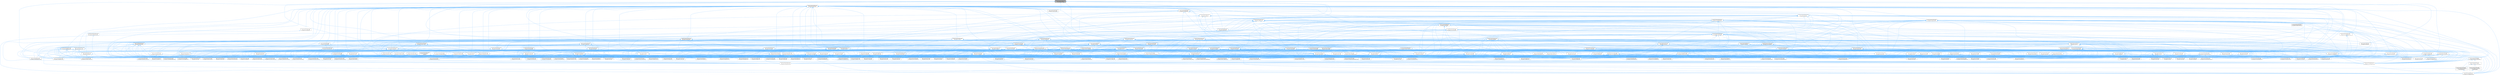 digraph "/home/runner/work/doxygen/doxygen/src/utf8.h"
{
 // INTERACTIVE_SVG=YES
 // LATEX_PDF_SIZE
  bgcolor="transparent";
  edge [fontname=Helvetica,fontsize=10,labelfontname=Helvetica,labelfontsize=10];
  node [fontname=Helvetica,fontsize=10,shape=box,height=0.2,width=0.4];
  Node1 [label="/home/runner/work/doxygen\l/doxygen/src/utf8.h",height=0.2,width=0.4,color="gray40", fillcolor="grey60", style="filled", fontcolor="black",tooltip="Various UTF8 related helper functions."];
  Node1 -> Node2 [dir="back",color="steelblue1",style="solid"];
  Node2 [label="/home/runner/work/doxygen\l/doxygen/src/definition.cpp",height=0.2,width=0.4,color="grey40", fillcolor="white", style="filled",URL="$d3/dea/definition_8cpp.html",tooltip=" "];
  Node1 -> Node3 [dir="back",color="steelblue1",style="solid"];
  Node3 [label="/home/runner/work/doxygen\l/doxygen/src/filename.h",height=0.2,width=0.4,color="grey40", fillcolor="white", style="filled",URL="$dc/dd6/filename_8h.html",tooltip=" "];
  Node3 -> Node4 [dir="back",color="steelblue1",style="solid"];
  Node4 [label="/home/runner/work/doxygen\l/doxygen/src/code.l",height=0.2,width=0.4,color="grey40", fillcolor="white", style="filled",URL="$da/d1f/code_8l.html",tooltip=" "];
  Node3 -> Node5 [dir="back",color="steelblue1",style="solid"];
  Node5 [label="/home/runner/work/doxygen\l/doxygen/src/context.cpp",height=0.2,width=0.4,color="grey40", fillcolor="white", style="filled",URL="$db/d12/context_8cpp.html",tooltip=" "];
  Node3 -> Node6 [dir="back",color="steelblue1",style="solid"];
  Node6 [label="/home/runner/work/doxygen\l/doxygen/src/defgen.cpp",height=0.2,width=0.4,color="grey40", fillcolor="white", style="filled",URL="$d3/d17/defgen_8cpp.html",tooltip=" "];
  Node3 -> Node7 [dir="back",color="steelblue1",style="solid"];
  Node7 [label="/home/runner/work/doxygen\l/doxygen/src/dirdef.cpp",height=0.2,width=0.4,color="grey40", fillcolor="white", style="filled",URL="$d8/d52/dirdef_8cpp.html",tooltip=" "];
  Node3 -> Node8 [dir="back",color="steelblue1",style="solid"];
  Node8 [label="/home/runner/work/doxygen\l/doxygen/src/docbookgen.cpp",height=0.2,width=0.4,color="grey40", fillcolor="white", style="filled",URL="$d8/d29/docbookgen_8cpp.html",tooltip=" "];
  Node3 -> Node9 [dir="back",color="steelblue1",style="solid"];
  Node9 [label="/home/runner/work/doxygen\l/doxygen/src/docbookvisitor.cpp",height=0.2,width=0.4,color="grey40", fillcolor="white", style="filled",URL="$dc/d05/docbookvisitor_8cpp.html",tooltip=" "];
  Node3 -> Node10 [dir="back",color="steelblue1",style="solid"];
  Node10 [label="/home/runner/work/doxygen\l/doxygen/src/doxygen.cpp",height=0.2,width=0.4,color="grey40", fillcolor="white", style="filled",URL="$dc/d98/doxygen_8cpp.html",tooltip=" "];
  Node3 -> Node11 [dir="back",color="steelblue1",style="solid"];
  Node11 [label="/home/runner/work/doxygen\l/doxygen/src/filedef.cpp",height=0.2,width=0.4,color="grey40", fillcolor="white", style="filled",URL="$d6/ddc/filedef_8cpp.html",tooltip=" "];
  Node3 -> Node12 [dir="back",color="steelblue1",style="solid"];
  Node12 [label="/home/runner/work/doxygen\l/doxygen/src/index.cpp",height=0.2,width=0.4,color="grey40", fillcolor="white", style="filled",URL="$db/d14/index_8cpp.html",tooltip="This file contains functions for the various index pages."];
  Node3 -> Node13 [dir="back",color="steelblue1",style="solid"];
  Node13 [label="/home/runner/work/doxygen\l/doxygen/src/latexgen.cpp",height=0.2,width=0.4,color="grey40", fillcolor="white", style="filled",URL="$d4/d42/latexgen_8cpp.html",tooltip=" "];
  Node3 -> Node14 [dir="back",color="steelblue1",style="solid"];
  Node14 [label="/home/runner/work/doxygen\l/doxygen/src/perlmodgen.cpp",height=0.2,width=0.4,color="grey40", fillcolor="white", style="filled",URL="$de/dd0/perlmodgen_8cpp.html",tooltip=" "];
  Node3 -> Node15 [dir="back",color="steelblue1",style="solid"];
  Node15 [label="/home/runner/work/doxygen\l/doxygen/src/rtfgen.cpp",height=0.2,width=0.4,color="grey40", fillcolor="white", style="filled",URL="$d0/d9c/rtfgen_8cpp.html",tooltip=" "];
  Node3 -> Node16 [dir="back",color="steelblue1",style="solid"];
  Node16 [label="/home/runner/work/doxygen\l/doxygen/src/searchindex_js.cpp",height=0.2,width=0.4,color="grey40", fillcolor="white", style="filled",URL="$d9/d2f/searchindex__js_8cpp.html",tooltip=" "];
  Node3 -> Node17 [dir="back",color="steelblue1",style="solid"];
  Node17 [label="/home/runner/work/doxygen\l/doxygen/src/tagreader.cpp",height=0.2,width=0.4,color="grey40", fillcolor="white", style="filled",URL="$d4/d7b/tagreader_8cpp.html",tooltip=" "];
  Node3 -> Node18 [dir="back",color="steelblue1",style="solid"];
  Node18 [label="/home/runner/work/doxygen\l/doxygen/src/util.cpp",height=0.2,width=0.4,color="grey40", fillcolor="white", style="filled",URL="$df/d2d/util_8cpp.html",tooltip=" "];
  Node3 -> Node19 [dir="back",color="steelblue1",style="solid"];
  Node19 [label="/home/runner/work/doxygen\l/doxygen/src/vhdldocgen.cpp",height=0.2,width=0.4,color="grey40", fillcolor="white", style="filled",URL="$de/dea/vhdldocgen_8cpp.html",tooltip=" "];
  Node3 -> Node20 [dir="back",color="steelblue1",style="solid"];
  Node20 [label="/home/runner/work/doxygen\l/doxygen/src/xmldocvisitor.cpp",height=0.2,width=0.4,color="grey40", fillcolor="white", style="filled",URL="$dd/db6/xmldocvisitor_8cpp.html",tooltip=" "];
  Node3 -> Node21 [dir="back",color="steelblue1",style="solid"];
  Node21 [label="/home/runner/work/doxygen\l/doxygen/src/xmlgen.cpp",height=0.2,width=0.4,color="grey40", fillcolor="white", style="filled",URL="$d0/dc3/xmlgen_8cpp.html",tooltip=" "];
  Node1 -> Node22 [dir="back",color="steelblue1",style="solid"];
  Node22 [label="/home/runner/work/doxygen\l/doxygen/src/htmlgen.cpp",height=0.2,width=0.4,color="grey40", fillcolor="white", style="filled",URL="$d8/d6e/htmlgen_8cpp.html",tooltip=" "];
  Node1 -> Node12 [dir="back",color="steelblue1",style="solid"];
  Node1 -> Node13 [dir="back",color="steelblue1",style="solid"];
  Node1 -> Node23 [dir="back",color="steelblue1",style="solid"];
  Node23 [label="/home/runner/work/doxygen\l/doxygen/src/mangen.cpp",height=0.2,width=0.4,color="grey40", fillcolor="white", style="filled",URL="$d7/de7/mangen_8cpp.html",tooltip=" "];
  Node1 -> Node24 [dir="back",color="steelblue1",style="solid"];
  Node24 [label="/home/runner/work/doxygen\l/doxygen/src/markdown.cpp",height=0.2,width=0.4,color="grey40", fillcolor="white", style="filled",URL="$de/d04/markdown_8cpp.html",tooltip=" "];
  Node1 -> Node25 [dir="back",color="steelblue1",style="solid"];
  Node25 [label="/home/runner/work/doxygen\l/doxygen/src/qcstring.h",height=0.2,width=0.4,color="grey40", fillcolor="white", style="filled",URL="$d7/d5c/qcstring_8h.html",tooltip=" "];
  Node25 -> Node26 [dir="back",color="steelblue1",style="solid"];
  Node26 [label="/home/runner/work/doxygen\l/doxygen/src/arguments.h",height=0.2,width=0.4,color="grey40", fillcolor="white", style="filled",URL="$df/d9b/arguments_8h.html",tooltip=" "];
  Node26 -> Node27 [dir="back",color="steelblue1",style="solid"];
  Node27 [label="/home/runner/work/doxygen\l/doxygen/src/arguments.cpp",height=0.2,width=0.4,color="grey40", fillcolor="white", style="filled",URL="$d4/dd4/arguments_8cpp.html",tooltip=" "];
  Node26 -> Node28 [dir="back",color="steelblue1",style="solid"];
  Node28 [label="/home/runner/work/doxygen\l/doxygen/src/classdef.cpp",height=0.2,width=0.4,color="grey40", fillcolor="white", style="filled",URL="$de/d89/classdef_8cpp.html",tooltip=" "];
  Node26 -> Node29 [dir="back",color="steelblue1",style="solid"];
  Node29 [label="/home/runner/work/doxygen\l/doxygen/src/classdef.h",height=0.2,width=0.4,color="grey40", fillcolor="white", style="filled",URL="$d1/da6/classdef_8h.html",tooltip=" "];
  Node29 -> Node28 [dir="back",color="steelblue1",style="solid"];
  Node29 -> Node30 [dir="back",color="steelblue1",style="solid"];
  Node30 [label="/home/runner/work/doxygen\l/doxygen/src/classlist.h",height=0.2,width=0.4,color="grey40", fillcolor="white", style="filled",URL="$d2/df8/classlist_8h.html",tooltip=" "];
  Node30 -> Node28 [dir="back",color="steelblue1",style="solid"];
  Node30 -> Node31 [dir="back",color="steelblue1",style="solid"];
  Node31 [label="/home/runner/work/doxygen\l/doxygen/src/classlist.cpp",height=0.2,width=0.4,color="grey40", fillcolor="white", style="filled",URL="$d6/d10/classlist_8cpp.html",tooltip=" "];
  Node30 -> Node4 [dir="back",color="steelblue1",style="solid"];
  Node30 -> Node5 [dir="back",color="steelblue1",style="solid"];
  Node30 -> Node6 [dir="back",color="steelblue1",style="solid"];
  Node30 -> Node32 [dir="back",color="steelblue1",style="solid"];
  Node32 [label="/home/runner/work/doxygen\l/doxygen/src/diagram.cpp",height=0.2,width=0.4,color="grey40", fillcolor="white", style="filled",URL="$da/d0d/diagram_8cpp.html",tooltip=" "];
  Node30 -> Node8 [dir="back",color="steelblue1",style="solid"];
  Node30 -> Node33 [dir="back",color="steelblue1",style="solid"];
  Node33 [label="/home/runner/work/doxygen\l/doxygen/src/docparser.cpp",height=0.2,width=0.4,color="grey40", fillcolor="white", style="filled",URL="$da/d17/docparser_8cpp.html",tooltip=" "];
  Node30 -> Node34 [dir="back",color="steelblue1",style="solid"];
  Node34 [label="/home/runner/work/doxygen\l/doxygen/src/dotgfxhierarchytable.cpp",height=0.2,width=0.4,color="grey40", fillcolor="white", style="filled",URL="$d4/d09/dotgfxhierarchytable_8cpp.html",tooltip=" "];
  Node30 -> Node35 [dir="back",color="steelblue1",style="solid"];
  Node35 [label="/home/runner/work/doxygen\l/doxygen/src/dotgroupcollaboration.cpp",height=0.2,width=0.4,color="grey40", fillcolor="white", style="filled",URL="$d1/d86/dotgroupcollaboration_8cpp.html",tooltip=" "];
  Node30 -> Node10 [dir="back",color="steelblue1",style="solid"];
  Node30 -> Node11 [dir="back",color="steelblue1",style="solid"];
  Node30 -> Node36 [dir="back",color="steelblue1",style="solid"];
  Node36 [label="/home/runner/work/doxygen\l/doxygen/src/fortrancode.l",height=0.2,width=0.4,color="grey40", fillcolor="white", style="filled",URL="$d9/d5b/fortrancode_8l.html",tooltip=" "];
  Node30 -> Node37 [dir="back",color="steelblue1",style="solid"];
  Node37 [label="/home/runner/work/doxygen\l/doxygen/src/groupdef.cpp",height=0.2,width=0.4,color="grey40", fillcolor="white", style="filled",URL="$d6/d42/groupdef_8cpp.html",tooltip=" "];
  Node30 -> Node12 [dir="back",color="steelblue1",style="solid"];
  Node30 -> Node13 [dir="back",color="steelblue1",style="solid"];
  Node30 -> Node38 [dir="back",color="steelblue1",style="solid"];
  Node38 [label="/home/runner/work/doxygen\l/doxygen/src/namespacedef.cpp",height=0.2,width=0.4,color="grey40", fillcolor="white", style="filled",URL="$d7/d1c/namespacedef_8cpp.html",tooltip=" "];
  Node30 -> Node14 [dir="back",color="steelblue1",style="solid"];
  Node30 -> Node39 [dir="back",color="steelblue1",style="solid"];
  Node39 [label="/home/runner/work/doxygen\l/doxygen/src/pycode.l",height=0.2,width=0.4,color="grey40", fillcolor="white", style="filled",URL="$d3/ded/pycode_8l.html",tooltip=" "];
  Node30 -> Node15 [dir="back",color="steelblue1",style="solid"];
  Node30 -> Node16 [dir="back",color="steelblue1",style="solid"];
  Node30 -> Node18 [dir="back",color="steelblue1",style="solid"];
  Node30 -> Node19 [dir="back",color="steelblue1",style="solid"];
  Node30 -> Node21 [dir="back",color="steelblue1",style="solid"];
  Node29 -> Node40 [dir="back",color="steelblue1",style="solid"];
  Node40 [label="/home/runner/work/doxygen\l/doxygen/src/context.h",height=0.2,width=0.4,color="grey40", fillcolor="white", style="filled",URL="$dc/d1e/context_8h.html",tooltip=" "];
  Node40 -> Node5 [dir="back",color="steelblue1",style="solid"];
  Node40 -> Node10 [dir="back",color="steelblue1",style="solid"];
  Node29 -> Node32 [dir="back",color="steelblue1",style="solid"];
  Node29 -> Node8 [dir="back",color="steelblue1",style="solid"];
  Node29 -> Node41 [dir="back",color="steelblue1",style="solid"];
  Node41 [label="/home/runner/work/doxygen\l/doxygen/src/docsets.cpp",height=0.2,width=0.4,color="grey40", fillcolor="white", style="filled",URL="$d7/d8f/docsets_8cpp.html",tooltip=" "];
  Node29 -> Node42 [dir="back",color="steelblue1",style="solid"];
  Node42 [label="/home/runner/work/doxygen\l/doxygen/src/dotclassgraph.h",height=0.2,width=0.4,color="grey40", fillcolor="white", style="filled",URL="$d5/d04/dotclassgraph_8h.html",tooltip=" "];
  Node42 -> Node28 [dir="back",color="steelblue1",style="solid"];
  Node42 -> Node5 [dir="back",color="steelblue1",style="solid"];
  Node42 -> Node6 [dir="back",color="steelblue1",style="solid"];
  Node42 -> Node8 [dir="back",color="steelblue1",style="solid"];
  Node42 -> Node43 [dir="back",color="steelblue1",style="solid"];
  Node43 [label="/home/runner/work/doxygen\l/doxygen/src/dotclassgraph.cpp",height=0.2,width=0.4,color="grey40", fillcolor="white", style="filled",URL="$d4/dcd/dotclassgraph_8cpp.html",tooltip=" "];
  Node42 -> Node22 [dir="back",color="steelblue1",style="solid"];
  Node42 -> Node13 [dir="back",color="steelblue1",style="solid"];
  Node42 -> Node15 [dir="back",color="steelblue1",style="solid"];
  Node42 -> Node21 [dir="back",color="steelblue1",style="solid"];
  Node29 -> Node44 [dir="back",color="steelblue1",style="solid"];
  Node44 [label="/home/runner/work/doxygen\l/doxygen/src/dotgfxhierarchytable.h",height=0.2,width=0.4,color="grey40", fillcolor="white", style="filled",URL="$d2/de7/dotgfxhierarchytable_8h.html",tooltip=" "];
  Node44 -> Node5 [dir="back",color="steelblue1",style="solid"];
  Node44 -> Node40 [dir="back",color="steelblue1",style="solid"];
  Node44 -> Node34 [dir="back",color="steelblue1",style="solid"];
  Node44 -> Node22 [dir="back",color="steelblue1",style="solid"];
  Node44 -> Node12 [dir="back",color="steelblue1",style="solid"];
  Node29 -> Node45 [dir="back",color="steelblue1",style="solid"];
  Node45 [label="/home/runner/work/doxygen\l/doxygen/src/dotnode.cpp",height=0.2,width=0.4,color="grey40", fillcolor="white", style="filled",URL="$df/d58/dotnode_8cpp.html",tooltip=" "];
  Node29 -> Node11 [dir="back",color="steelblue1",style="solid"];
  Node29 -> Node46 [dir="back",color="steelblue1",style="solid"];
  Node46 [label="/home/runner/work/doxygen\l/doxygen/src/ftvhelp.cpp",height=0.2,width=0.4,color="grey40", fillcolor="white", style="filled",URL="$db/d41/ftvhelp_8cpp.html",tooltip=" "];
  Node29 -> Node37 [dir="back",color="steelblue1",style="solid"];
  Node29 -> Node47 [dir="back",color="steelblue1",style="solid"];
  Node47 [label="/home/runner/work/doxygen\l/doxygen/src/memberdef.h",height=0.2,width=0.4,color="grey40", fillcolor="white", style="filled",URL="$d4/d46/memberdef_8h.html",tooltip=" "];
  Node47 -> Node8 [dir="back",color="steelblue1",style="solid"];
  Node47 -> Node41 [dir="back",color="steelblue1",style="solid"];
  Node47 -> Node48 [dir="back",color="steelblue1",style="solid"];
  Node48 [label="/home/runner/work/doxygen\l/doxygen/src/dotcallgraph.h",height=0.2,width=0.4,color="grey40", fillcolor="white", style="filled",URL="$dc/dcf/dotcallgraph_8h.html",tooltip=" "];
  Node48 -> Node5 [dir="back",color="steelblue1",style="solid"];
  Node48 -> Node8 [dir="back",color="steelblue1",style="solid"];
  Node48 -> Node49 [dir="back",color="steelblue1",style="solid"];
  Node49 [label="/home/runner/work/doxygen\l/doxygen/src/dotcallgraph.cpp",height=0.2,width=0.4,color="grey40", fillcolor="white", style="filled",URL="$d4/dd5/dotcallgraph_8cpp.html",tooltip=" "];
  Node48 -> Node22 [dir="back",color="steelblue1",style="solid"];
  Node48 -> Node13 [dir="back",color="steelblue1",style="solid"];
  Node48 -> Node50 [dir="back",color="steelblue1",style="solid"];
  Node50 [label="/home/runner/work/doxygen\l/doxygen/src/memberdef.cpp",height=0.2,width=0.4,color="grey40", fillcolor="white", style="filled",URL="$d0/d72/memberdef_8cpp.html",tooltip=" "];
  Node48 -> Node15 [dir="back",color="steelblue1",style="solid"];
  Node47 -> Node11 [dir="back",color="steelblue1",style="solid"];
  Node47 -> Node51 [dir="back",color="steelblue1",style="solid"];
  Node51 [label="/home/runner/work/doxygen\l/doxygen/src/htmldocvisitor.cpp",height=0.2,width=0.4,color="grey40", fillcolor="white", style="filled",URL="$da/db0/htmldocvisitor_8cpp.html",tooltip=" "];
  Node47 -> Node52 [dir="back",color="steelblue1",style="solid"];
  Node52 [label="/home/runner/work/doxygen\l/doxygen/src/htmlhelp.cpp",height=0.2,width=0.4,color="grey40", fillcolor="white", style="filled",URL="$d3/d4b/htmlhelp_8cpp.html",tooltip=" "];
  Node47 -> Node50 [dir="back",color="steelblue1",style="solid"];
  Node47 -> Node53 [dir="back",color="steelblue1",style="solid"];
  Node53 [label="/home/runner/work/doxygen\l/doxygen/src/memberlist.h",height=0.2,width=0.4,color="grey40", fillcolor="white", style="filled",URL="$dd/d78/memberlist_8h.html",tooltip=" "];
  Node53 -> Node28 [dir="back",color="steelblue1",style="solid"];
  Node53 -> Node40 [dir="back",color="steelblue1",style="solid"];
  Node53 -> Node6 [dir="back",color="steelblue1",style="solid"];
  Node53 -> Node2 [dir="back",color="steelblue1",style="solid"];
  Node53 -> Node8 [dir="back",color="steelblue1",style="solid"];
  Node53 -> Node49 [dir="back",color="steelblue1",style="solid"];
  Node53 -> Node45 [dir="back",color="steelblue1",style="solid"];
  Node53 -> Node10 [dir="back",color="steelblue1",style="solid"];
  Node53 -> Node54 [dir="back",color="steelblue1",style="solid"];
  Node54 [label="/home/runner/work/doxygen\l/doxygen/src/doxygen.h",height=0.2,width=0.4,color="grey40", fillcolor="white", style="filled",URL="$d1/da1/doxygen_8h.html",tooltip=" "];
  Node54 -> Node28 [dir="back",color="steelblue1",style="solid"];
  Node54 -> Node31 [dir="back",color="steelblue1",style="solid"];
  Node54 -> Node4 [dir="back",color="steelblue1",style="solid"];
  Node54 -> Node55 [dir="back",color="steelblue1",style="solid"];
  Node55 [label="/home/runner/work/doxygen\l/doxygen/src/commentcnv.l",height=0.2,width=0.4,color="grey40", fillcolor="white", style="filled",URL="$d0/d47/commentcnv_8l.html",tooltip=" "];
  Node54 -> Node56 [dir="back",color="steelblue1",style="solid"];
  Node56 [label="/home/runner/work/doxygen\l/doxygen/src/commentscan.l",height=0.2,width=0.4,color="grey40", fillcolor="white", style="filled",URL="$d7/d5f/commentscan_8l.html",tooltip=" "];
  Node54 -> Node57 [dir="back",color="steelblue1",style="solid"];
  Node57 [label="/home/runner/work/doxygen\l/doxygen/src/conceptdef.cpp",height=0.2,width=0.4,color="grey40", fillcolor="white", style="filled",URL="$d8/d0a/conceptdef_8cpp.html",tooltip=" "];
  Node54 -> Node5 [dir="back",color="steelblue1",style="solid"];
  Node54 -> Node6 [dir="back",color="steelblue1",style="solid"];
  Node54 -> Node2 [dir="back",color="steelblue1",style="solid"];
  Node54 -> Node32 [dir="back",color="steelblue1",style="solid"];
  Node54 -> Node7 [dir="back",color="steelblue1",style="solid"];
  Node54 -> Node8 [dir="back",color="steelblue1",style="solid"];
  Node54 -> Node9 [dir="back",color="steelblue1",style="solid"];
  Node54 -> Node58 [dir="back",color="steelblue1",style="solid"];
  Node58 [label="/home/runner/work/doxygen\l/doxygen/src/docgroup.cpp",height=0.2,width=0.4,color="grey40", fillcolor="white", style="filled",URL="$d3/d36/docgroup_8cpp.html",tooltip=" "];
  Node54 -> Node59 [dir="back",color="steelblue1",style="solid"];
  Node59 [label="/home/runner/work/doxygen\l/doxygen/src/docnode.cpp",height=0.2,width=0.4,color="grey40", fillcolor="white", style="filled",URL="$d0/d2b/docnode_8cpp.html",tooltip=" "];
  Node54 -> Node33 [dir="back",color="steelblue1",style="solid"];
  Node54 -> Node41 [dir="back",color="steelblue1",style="solid"];
  Node54 -> Node60 [dir="back",color="steelblue1",style="solid"];
  Node60 [label="/home/runner/work/doxygen\l/doxygen/src/doctokenizer.l",height=0.2,width=0.4,color="grey40", fillcolor="white", style="filled",URL="$d1/d39/doctokenizer_8l.html",tooltip=" "];
  Node54 -> Node61 [dir="back",color="steelblue1",style="solid"];
  Node61 [label="/home/runner/work/doxygen\l/doxygen/src/docvisitor.cpp",height=0.2,width=0.4,color="grey40", fillcolor="white", style="filled",URL="$da/d39/docvisitor_8cpp.html",tooltip=" "];
  Node54 -> Node62 [dir="back",color="steelblue1",style="solid"];
  Node62 [label="/home/runner/work/doxygen\l/doxygen/src/dot.cpp",height=0.2,width=0.4,color="grey40", fillcolor="white", style="filled",URL="$de/daa/dot_8cpp.html",tooltip=" "];
  Node54 -> Node63 [dir="back",color="steelblue1",style="solid"];
  Node63 [label="/home/runner/work/doxygen\l/doxygen/src/dot.h",height=0.2,width=0.4,color="grey40", fillcolor="white", style="filled",URL="$d6/d4a/dot_8h.html",tooltip=" "];
  Node63 -> Node28 [dir="back",color="steelblue1",style="solid"];
  Node63 -> Node5 [dir="back",color="steelblue1",style="solid"];
  Node63 -> Node6 [dir="back",color="steelblue1",style="solid"];
  Node63 -> Node7 [dir="back",color="steelblue1",style="solid"];
  Node63 -> Node8 [dir="back",color="steelblue1",style="solid"];
  Node63 -> Node9 [dir="back",color="steelblue1",style="solid"];
  Node63 -> Node62 [dir="back",color="steelblue1",style="solid"];
  Node63 -> Node64 [dir="back",color="steelblue1",style="solid"];
  Node64 [label="/home/runner/work/doxygen\l/doxygen/src/dotfilepatcher.cpp",height=0.2,width=0.4,color="grey40", fillcolor="white", style="filled",URL="$d9/d92/dotfilepatcher_8cpp.html",tooltip=" "];
  Node63 -> Node65 [dir="back",color="steelblue1",style="solid"];
  Node65 [label="/home/runner/work/doxygen\l/doxygen/src/dotgraph.cpp",height=0.2,width=0.4,color="grey40", fillcolor="white", style="filled",URL="$de/d45/dotgraph_8cpp.html",tooltip=" "];
  Node63 -> Node66 [dir="back",color="steelblue1",style="solid"];
  Node66 [label="/home/runner/work/doxygen\l/doxygen/src/dotlegendgraph.cpp",height=0.2,width=0.4,color="grey40", fillcolor="white", style="filled",URL="$d4/d33/dotlegendgraph_8cpp.html",tooltip=" "];
  Node63 -> Node67 [dir="back",color="steelblue1",style="solid"];
  Node67 [label="/home/runner/work/doxygen\l/doxygen/src/dotrunner.cpp",height=0.2,width=0.4,color="grey40", fillcolor="white", style="filled",URL="$d1/dfe/dotrunner_8cpp.html",tooltip=" "];
  Node63 -> Node10 [dir="back",color="steelblue1",style="solid"];
  Node63 -> Node11 [dir="back",color="steelblue1",style="solid"];
  Node63 -> Node37 [dir="back",color="steelblue1",style="solid"];
  Node63 -> Node51 [dir="back",color="steelblue1",style="solid"];
  Node63 -> Node22 [dir="back",color="steelblue1",style="solid"];
  Node63 -> Node12 [dir="back",color="steelblue1",style="solid"];
  Node63 -> Node68 [dir="back",color="steelblue1",style="solid"];
  Node68 [label="/home/runner/work/doxygen\l/doxygen/src/latexdocvisitor.cpp",height=0.2,width=0.4,color="grey40", fillcolor="white", style="filled",URL="$d1/d4e/latexdocvisitor_8cpp.html",tooltip=" "];
  Node63 -> Node13 [dir="back",color="steelblue1",style="solid"];
  Node63 -> Node69 [dir="back",color="steelblue1",style="solid"];
  Node69 [label="/home/runner/work/doxygen\l/doxygen/src/mandocvisitor.cpp",height=0.2,width=0.4,color="grey40", fillcolor="white", style="filled",URL="$d8/dde/mandocvisitor_8cpp.html",tooltip=" "];
  Node63 -> Node50 [dir="back",color="steelblue1",style="solid"];
  Node63 -> Node70 [dir="back",color="steelblue1",style="solid"];
  Node70 [label="/home/runner/work/doxygen\l/doxygen/src/rtfdocvisitor.cpp",height=0.2,width=0.4,color="grey40", fillcolor="white", style="filled",URL="$de/d9a/rtfdocvisitor_8cpp.html",tooltip=" "];
  Node63 -> Node15 [dir="back",color="steelblue1",style="solid"];
  Node63 -> Node20 [dir="back",color="steelblue1",style="solid"];
  Node63 -> Node21 [dir="back",color="steelblue1",style="solid"];
  Node54 -> Node71 [dir="back",color="steelblue1",style="solid"];
  Node71 [label="/home/runner/work/doxygen\l/doxygen/src/dotdirdeps.cpp",height=0.2,width=0.4,color="grey40", fillcolor="white", style="filled",URL="$da/d45/dotdirdeps_8cpp.html",tooltip=" "];
  Node54 -> Node64 [dir="back",color="steelblue1",style="solid"];
  Node54 -> Node34 [dir="back",color="steelblue1",style="solid"];
  Node54 -> Node65 [dir="back",color="steelblue1",style="solid"];
  Node54 -> Node35 [dir="back",color="steelblue1",style="solid"];
  Node54 -> Node66 [dir="back",color="steelblue1",style="solid"];
  Node54 -> Node45 [dir="back",color="steelblue1",style="solid"];
  Node54 -> Node67 [dir="back",color="steelblue1",style="solid"];
  Node54 -> Node10 [dir="back",color="steelblue1",style="solid"];
  Node54 -> Node72 [dir="back",color="steelblue1",style="solid"];
  Node72 [label="/home/runner/work/doxygen\l/doxygen/src/eclipsehelp.cpp",height=0.2,width=0.4,color="grey40", fillcolor="white", style="filled",URL="$d8/d56/eclipsehelp_8cpp.html",tooltip=" "];
  Node54 -> Node73 [dir="back",color="steelblue1",style="solid"];
  Node73 [label="/home/runner/work/doxygen\l/doxygen/src/entry.cpp",height=0.2,width=0.4,color="grey40", fillcolor="white", style="filled",URL="$d2/dd2/entry_8cpp.html",tooltip=" "];
  Node54 -> Node11 [dir="back",color="steelblue1",style="solid"];
  Node54 -> Node74 [dir="back",color="steelblue1",style="solid"];
  Node74 [label="/home/runner/work/doxygen\l/doxygen/src/formula.cpp",height=0.2,width=0.4,color="grey40", fillcolor="white", style="filled",URL="$d7/d5b/formula_8cpp.html",tooltip=" "];
  Node54 -> Node36 [dir="back",color="steelblue1",style="solid"];
  Node54 -> Node75 [dir="back",color="steelblue1",style="solid"];
  Node75 [label="/home/runner/work/doxygen\l/doxygen/src/fortranscanner.l",height=0.2,width=0.4,color="grey40", fillcolor="white", style="filled",URL="$dd/d00/fortranscanner_8l.html",tooltip=" "];
  Node54 -> Node46 [dir="back",color="steelblue1",style="solid"];
  Node54 -> Node37 [dir="back",color="steelblue1",style="solid"];
  Node54 -> Node51 [dir="back",color="steelblue1",style="solid"];
  Node54 -> Node22 [dir="back",color="steelblue1",style="solid"];
  Node54 -> Node52 [dir="back",color="steelblue1",style="solid"];
  Node54 -> Node12 [dir="back",color="steelblue1",style="solid"];
  Node54 -> Node68 [dir="back",color="steelblue1",style="solid"];
  Node54 -> Node13 [dir="back",color="steelblue1",style="solid"];
  Node54 -> Node76 [dir="back",color="steelblue1",style="solid"];
  Node76 [label="/home/runner/work/doxygen\l/doxygen/src/layout.cpp",height=0.2,width=0.4,color="grey40", fillcolor="white", style="filled",URL="$db/d16/layout_8cpp.html",tooltip=" "];
  Node54 -> Node77 [dir="back",color="steelblue1",style="solid"];
  Node77 [label="/home/runner/work/doxygen\l/doxygen/src/lexcode.l",height=0.2,width=0.4,color="grey40", fillcolor="white", style="filled",URL="$d0/d7e/lexcode_8l.html",tooltip=" "];
  Node54 -> Node78 [dir="back",color="steelblue1",style="solid"];
  Node78 [label="/home/runner/work/doxygen\l/doxygen/src/main.cpp",height=0.2,width=0.4,color="grey40", fillcolor="white", style="filled",URL="$df/d0a/main_8cpp.html",tooltip="main entry point for doxygen"];
  Node54 -> Node69 [dir="back",color="steelblue1",style="solid"];
  Node54 -> Node23 [dir="back",color="steelblue1",style="solid"];
  Node54 -> Node24 [dir="back",color="steelblue1",style="solid"];
  Node54 -> Node50 [dir="back",color="steelblue1",style="solid"];
  Node54 -> Node79 [dir="back",color="steelblue1",style="solid"];
  Node79 [label="/home/runner/work/doxygen\l/doxygen/src/membergroup.cpp",height=0.2,width=0.4,color="grey40", fillcolor="white", style="filled",URL="$d6/d18/membergroup_8cpp.html",tooltip=" "];
  Node54 -> Node80 [dir="back",color="steelblue1",style="solid"];
  Node80 [label="/home/runner/work/doxygen\l/doxygen/src/memberlist.cpp",height=0.2,width=0.4,color="grey40", fillcolor="white", style="filled",URL="$d0/d14/memberlist_8cpp.html",tooltip=" "];
  Node54 -> Node81 [dir="back",color="steelblue1",style="solid"];
  Node81 [label="/home/runner/work/doxygen\l/doxygen/src/message.cpp",height=0.2,width=0.4,color="grey40", fillcolor="white", style="filled",URL="$d8/d6a/message_8cpp.html",tooltip=" "];
  Node54 -> Node82 [dir="back",color="steelblue1",style="solid"];
  Node82 [label="/home/runner/work/doxygen\l/doxygen/src/msc.cpp",height=0.2,width=0.4,color="grey40", fillcolor="white", style="filled",URL="$db/d33/msc_8cpp.html",tooltip=" "];
  Node54 -> Node38 [dir="back",color="steelblue1",style="solid"];
  Node54 -> Node83 [dir="back",color="steelblue1",style="solid"];
  Node83 [label="/home/runner/work/doxygen\l/doxygen/src/outputgen.cpp",height=0.2,width=0.4,color="grey40", fillcolor="white", style="filled",URL="$d0/d17/outputgen_8cpp.html",tooltip=" "];
  Node54 -> Node84 [dir="back",color="steelblue1",style="solid"];
  Node84 [label="/home/runner/work/doxygen\l/doxygen/src/outputlist.cpp",height=0.2,width=0.4,color="grey40", fillcolor="white", style="filled",URL="$db/dd8/outputlist_8cpp.html",tooltip=" "];
  Node54 -> Node85 [dir="back",color="steelblue1",style="solid"];
  Node85 [label="/home/runner/work/doxygen\l/doxygen/src/outputlist.h",height=0.2,width=0.4,color="grey40", fillcolor="white", style="filled",URL="$d2/db9/outputlist_8h.html",tooltip=" "];
  Node85 -> Node28 [dir="back",color="steelblue1",style="solid"];
  Node85 -> Node31 [dir="back",color="steelblue1",style="solid"];
  Node85 -> Node4 [dir="back",color="steelblue1",style="solid"];
  Node85 -> Node57 [dir="back",color="steelblue1",style="solid"];
  Node85 -> Node5 [dir="back",color="steelblue1",style="solid"];
  Node85 -> Node2 [dir="back",color="steelblue1",style="solid"];
  Node85 -> Node7 [dir="back",color="steelblue1",style="solid"];
  Node85 -> Node8 [dir="back",color="steelblue1",style="solid"];
  Node85 -> Node10 [dir="back",color="steelblue1",style="solid"];
  Node85 -> Node11 [dir="back",color="steelblue1",style="solid"];
  Node85 -> Node86 [dir="back",color="steelblue1",style="solid"];
  Node86 [label="/home/runner/work/doxygen\l/doxygen/src/fileparser.cpp",height=0.2,width=0.4,color="grey40", fillcolor="white", style="filled",URL="$d9/d74/fileparser_8cpp.html",tooltip=" "];
  Node85 -> Node36 [dir="back",color="steelblue1",style="solid"];
  Node85 -> Node46 [dir="back",color="steelblue1",style="solid"];
  Node85 -> Node37 [dir="back",color="steelblue1",style="solid"];
  Node85 -> Node51 [dir="back",color="steelblue1",style="solid"];
  Node85 -> Node22 [dir="back",color="steelblue1",style="solid"];
  Node85 -> Node12 [dir="back",color="steelblue1",style="solid"];
  Node85 -> Node68 [dir="back",color="steelblue1",style="solid"];
  Node85 -> Node13 [dir="back",color="steelblue1",style="solid"];
  Node85 -> Node77 [dir="back",color="steelblue1",style="solid"];
  Node85 -> Node23 [dir="back",color="steelblue1",style="solid"];
  Node85 -> Node50 [dir="back",color="steelblue1",style="solid"];
  Node85 -> Node79 [dir="back",color="steelblue1",style="solid"];
  Node85 -> Node80 [dir="back",color="steelblue1",style="solid"];
  Node85 -> Node38 [dir="back",color="steelblue1",style="solid"];
  Node85 -> Node84 [dir="back",color="steelblue1",style="solid"];
  Node85 -> Node87 [dir="back",color="steelblue1",style="solid"];
  Node87 [label="/home/runner/work/doxygen\l/doxygen/src/pagedef.cpp",height=0.2,width=0.4,color="grey40", fillcolor="white", style="filled",URL="$d9/db4/pagedef_8cpp.html",tooltip=" "];
  Node85 -> Node39 [dir="back",color="steelblue1",style="solid"];
  Node85 -> Node15 [dir="back",color="steelblue1",style="solid"];
  Node85 -> Node88 [dir="back",color="steelblue1",style="solid"];
  Node88 [label="/home/runner/work/doxygen\l/doxygen/src/sqlcode.l",height=0.2,width=0.4,color="grey40", fillcolor="white", style="filled",URL="$d2/dda/sqlcode_8l.html",tooltip=" "];
  Node85 -> Node89 [dir="back",color="steelblue1",style="solid"];
  Node89 [label="/home/runner/work/doxygen\l/doxygen/src/tooltip.cpp",height=0.2,width=0.4,color="grey40", fillcolor="white", style="filled",URL="$d7/d56/tooltip_8cpp.html",tooltip=" "];
  Node85 -> Node18 [dir="back",color="steelblue1",style="solid"];
  Node85 -> Node90 [dir="back",color="steelblue1",style="solid"];
  Node90 [label="/home/runner/work/doxygen\l/doxygen/src/vhdlcode.l",height=0.2,width=0.4,color="grey40", fillcolor="white", style="filled",URL="$d5/d6a/vhdlcode_8l.html",tooltip=" "];
  Node85 -> Node19 [dir="back",color="steelblue1",style="solid"];
  Node85 -> Node91 [dir="back",color="steelblue1",style="solid"];
  Node91 [label="/home/runner/work/doxygen\l/doxygen/src/vhdljjparser.cpp",height=0.2,width=0.4,color="grey40", fillcolor="white", style="filled",URL="$d1/d86/vhdljjparser_8cpp.html",tooltip=" "];
  Node85 -> Node92 [dir="back",color="steelblue1",style="solid"];
  Node92 [label="/home/runner/work/doxygen\l/doxygen/src/xmlcode.l",height=0.2,width=0.4,color="grey40", fillcolor="white", style="filled",URL="$dc/dc1/xmlcode_8l.html",tooltip=" "];
  Node85 -> Node21 [dir="back",color="steelblue1",style="solid"];
  Node54 -> Node87 [dir="back",color="steelblue1",style="solid"];
  Node54 -> Node14 [dir="back",color="steelblue1",style="solid"];
  Node54 -> Node93 [dir="back",color="steelblue1",style="solid"];
  Node93 [label="/home/runner/work/doxygen\l/doxygen/src/plantuml.cpp",height=0.2,width=0.4,color="grey40", fillcolor="white", style="filled",URL="$d7/d5b/plantuml_8cpp.html",tooltip=" "];
  Node54 -> Node94 [dir="back",color="steelblue1",style="solid"];
  Node94 [label="/home/runner/work/doxygen\l/doxygen/src/pre.l",height=0.2,width=0.4,color="grey40", fillcolor="white", style="filled",URL="$d0/da7/pre_8l.html",tooltip=" "];
  Node54 -> Node39 [dir="back",color="steelblue1",style="solid"];
  Node54 -> Node95 [dir="back",color="steelblue1",style="solid"];
  Node95 [label="/home/runner/work/doxygen\l/doxygen/src/pyscanner.l",height=0.2,width=0.4,color="grey40", fillcolor="white", style="filled",URL="$de/d2b/pyscanner_8l.html",tooltip=" "];
  Node54 -> Node96 [dir="back",color="steelblue1",style="solid"];
  Node96 [label="/home/runner/work/doxygen\l/doxygen/src/qhp.cpp",height=0.2,width=0.4,color="grey40", fillcolor="white", style="filled",URL="$d9/d45/qhp_8cpp.html",tooltip=" "];
  Node54 -> Node70 [dir="back",color="steelblue1",style="solid"];
  Node54 -> Node15 [dir="back",color="steelblue1",style="solid"];
  Node54 -> Node97 [dir="back",color="steelblue1",style="solid"];
  Node97 [label="/home/runner/work/doxygen\l/doxygen/src/scanner.l",height=0.2,width=0.4,color="grey40", fillcolor="white", style="filled",URL="$da/d11/scanner_8l.html",tooltip=" "];
  Node54 -> Node98 [dir="back",color="steelblue1",style="solid"];
  Node98 [label="/home/runner/work/doxygen\l/doxygen/src/searchindex.cpp",height=0.2,width=0.4,color="grey40", fillcolor="white", style="filled",URL="$d7/d79/searchindex_8cpp.html",tooltip=" "];
  Node54 -> Node16 [dir="back",color="steelblue1",style="solid"];
  Node54 -> Node88 [dir="back",color="steelblue1",style="solid"];
  Node54 -> Node99 [dir="back",color="steelblue1",style="solid"];
  Node99 [label="/home/runner/work/doxygen\l/doxygen/src/symbolresolver.cpp",height=0.2,width=0.4,color="grey40", fillcolor="white", style="filled",URL="$d2/d99/symbolresolver_8cpp.html",tooltip=" "];
  Node54 -> Node17 [dir="back",color="steelblue1",style="solid"];
  Node54 -> Node89 [dir="back",color="steelblue1",style="solid"];
  Node54 -> Node18 [dir="back",color="steelblue1",style="solid"];
  Node54 -> Node90 [dir="back",color="steelblue1",style="solid"];
  Node54 -> Node19 [dir="back",color="steelblue1",style="solid"];
  Node54 -> Node91 [dir="back",color="steelblue1",style="solid"];
  Node54 -> Node92 [dir="back",color="steelblue1",style="solid"];
  Node54 -> Node20 [dir="back",color="steelblue1",style="solid"];
  Node54 -> Node21 [dir="back",color="steelblue1",style="solid"];
  Node53 -> Node11 [dir="back",color="steelblue1",style="solid"];
  Node53 -> Node100 [dir="back",color="steelblue1",style="solid"];
  Node100 [label="/home/runner/work/doxygen\l/doxygen/src/filedef.h",height=0.2,width=0.4,color="grey40", fillcolor="white", style="filled",URL="$d4/d3a/filedef_8h.html",tooltip=" "];
  Node100 -> Node28 [dir="back",color="steelblue1",style="solid"];
  Node100 -> Node4 [dir="back",color="steelblue1",style="solid"];
  Node100 -> Node101 [dir="back",color="steelblue1",style="solid"];
  Node101 [label="/home/runner/work/doxygen\l/doxygen/src/conceptdef.h",height=0.2,width=0.4,color="grey40", fillcolor="white", style="filled",URL="$da/df1/conceptdef_8h.html",tooltip=" "];
  Node101 -> Node57 [dir="back",color="steelblue1",style="solid"];
  Node101 -> Node10 [dir="back",color="steelblue1",style="solid"];
  Node101 -> Node11 [dir="back",color="steelblue1",style="solid"];
  Node101 -> Node38 [dir="back",color="steelblue1",style="solid"];
  Node101 -> Node102 [dir="back",color="steelblue1",style="solid"];
  Node102 [label="/home/runner/work/doxygen\l/doxygen/src/util.h",height=0.2,width=0.4,color="grey40", fillcolor="white", style="filled",URL="$d8/d3c/util_8h.html",tooltip="A bunch of utility functions."];
  Node102 -> Node103 [dir="back",color="steelblue1",style="solid"];
  Node103 [label="/home/runner/work/doxygen\l/doxygen/src/cite.cpp",height=0.2,width=0.4,color="grey40", fillcolor="white", style="filled",URL="$d5/d0b/cite_8cpp.html",tooltip=" "];
  Node102 -> Node28 [dir="back",color="steelblue1",style="solid"];
  Node102 -> Node31 [dir="back",color="steelblue1",style="solid"];
  Node102 -> Node4 [dir="back",color="steelblue1",style="solid"];
  Node102 -> Node55 [dir="back",color="steelblue1",style="solid"];
  Node102 -> Node56 [dir="back",color="steelblue1",style="solid"];
  Node102 -> Node57 [dir="back",color="steelblue1",style="solid"];
  Node102 -> Node5 [dir="back",color="steelblue1",style="solid"];
  Node102 -> Node104 [dir="back",color="steelblue1",style="solid"];
  Node104 [label="/home/runner/work/doxygen\l/doxygen/src/declinfo.l",height=0.2,width=0.4,color="grey40", fillcolor="white", style="filled",URL="$d8/d0f/declinfo_8l.html",tooltip=" "];
  Node102 -> Node105 [dir="back",color="steelblue1",style="solid"];
  Node105 [label="/home/runner/work/doxygen\l/doxygen/src/defargs.l",height=0.2,width=0.4,color="grey40", fillcolor="white", style="filled",URL="$de/df3/defargs_8l.html",tooltip=" "];
  Node102 -> Node6 [dir="back",color="steelblue1",style="solid"];
  Node102 -> Node2 [dir="back",color="steelblue1",style="solid"];
  Node102 -> Node106 [dir="back",color="steelblue1",style="solid"];
  Node106 [label="/home/runner/work/doxygen\l/doxygen/src/dia.cpp",height=0.2,width=0.4,color="grey40", fillcolor="white", style="filled",URL="$d1/df5/dia_8cpp.html",tooltip=" "];
  Node102 -> Node32 [dir="back",color="steelblue1",style="solid"];
  Node102 -> Node7 [dir="back",color="steelblue1",style="solid"];
  Node102 -> Node8 [dir="back",color="steelblue1",style="solid"];
  Node102 -> Node9 [dir="back",color="steelblue1",style="solid"];
  Node102 -> Node58 [dir="back",color="steelblue1",style="solid"];
  Node102 -> Node59 [dir="back",color="steelblue1",style="solid"];
  Node102 -> Node33 [dir="back",color="steelblue1",style="solid"];
  Node102 -> Node41 [dir="back",color="steelblue1",style="solid"];
  Node102 -> Node61 [dir="back",color="steelblue1",style="solid"];
  Node102 -> Node62 [dir="back",color="steelblue1",style="solid"];
  Node102 -> Node49 [dir="back",color="steelblue1",style="solid"];
  Node102 -> Node43 [dir="back",color="steelblue1",style="solid"];
  Node102 -> Node71 [dir="back",color="steelblue1",style="solid"];
  Node102 -> Node64 [dir="back",color="steelblue1",style="solid"];
  Node102 -> Node34 [dir="back",color="steelblue1",style="solid"];
  Node102 -> Node65 [dir="back",color="steelblue1",style="solid"];
  Node102 -> Node35 [dir="back",color="steelblue1",style="solid"];
  Node102 -> Node107 [dir="back",color="steelblue1",style="solid"];
  Node107 [label="/home/runner/work/doxygen\l/doxygen/src/dotincldepgraph.cpp",height=0.2,width=0.4,color="grey40", fillcolor="white", style="filled",URL="$da/d57/dotincldepgraph_8cpp.html",tooltip=" "];
  Node102 -> Node66 [dir="back",color="steelblue1",style="solid"];
  Node102 -> Node45 [dir="back",color="steelblue1",style="solid"];
  Node102 -> Node67 [dir="back",color="steelblue1",style="solid"];
  Node102 -> Node10 [dir="back",color="steelblue1",style="solid"];
  Node102 -> Node72 [dir="back",color="steelblue1",style="solid"];
  Node102 -> Node108 [dir="back",color="steelblue1",style="solid"];
  Node108 [label="/home/runner/work/doxygen\l/doxygen/src/emoji.cpp",height=0.2,width=0.4,color="grey40", fillcolor="white", style="filled",URL="$d2/d38/emoji_8cpp.html",tooltip=" "];
  Node102 -> Node73 [dir="back",color="steelblue1",style="solid"];
  Node102 -> Node11 [dir="back",color="steelblue1",style="solid"];
  Node102 -> Node3 [dir="back",color="steelblue1",style="solid"];
  Node102 -> Node74 [dir="back",color="steelblue1",style="solid"];
  Node102 -> Node36 [dir="back",color="steelblue1",style="solid"];
  Node102 -> Node75 [dir="back",color="steelblue1",style="solid"];
  Node102 -> Node46 [dir="back",color="steelblue1",style="solid"];
  Node102 -> Node37 [dir="back",color="steelblue1",style="solid"];
  Node102 -> Node109 [dir="back",color="steelblue1",style="solid"];
  Node109 [label="/home/runner/work/doxygen\l/doxygen/src/htags.cpp",height=0.2,width=0.4,color="grey40", fillcolor="white", style="filled",URL="$d9/db7/htags_8cpp.html",tooltip=" "];
  Node102 -> Node51 [dir="back",color="steelblue1",style="solid"];
  Node102 -> Node22 [dir="back",color="steelblue1",style="solid"];
  Node102 -> Node52 [dir="back",color="steelblue1",style="solid"];
  Node102 -> Node12 [dir="back",color="steelblue1",style="solid"];
  Node102 -> Node110 [dir="back",color="steelblue1",style="solid"];
  Node110 [label="/home/runner/work/doxygen\l/doxygen/src/language.cpp",height=0.2,width=0.4,color="grey40", fillcolor="white", style="filled",URL="$d2/d48/language_8cpp.html",tooltip=" "];
  Node102 -> Node68 [dir="back",color="steelblue1",style="solid"];
  Node102 -> Node13 [dir="back",color="steelblue1",style="solid"];
  Node102 -> Node76 [dir="back",color="steelblue1",style="solid"];
  Node102 -> Node111 [dir="back",color="steelblue1",style="solid"];
  Node111 [label="/home/runner/work/doxygen\l/doxygen/src/lexscanner.l",height=0.2,width=0.4,color="grey40", fillcolor="white", style="filled",URL="$d4/d7d/lexscanner_8l.html",tooltip=" "];
  Node102 -> Node69 [dir="back",color="steelblue1",style="solid"];
  Node102 -> Node23 [dir="back",color="steelblue1",style="solid"];
  Node102 -> Node24 [dir="back",color="steelblue1",style="solid"];
  Node102 -> Node50 [dir="back",color="steelblue1",style="solid"];
  Node102 -> Node79 [dir="back",color="steelblue1",style="solid"];
  Node102 -> Node80 [dir="back",color="steelblue1",style="solid"];
  Node102 -> Node82 [dir="back",color="steelblue1",style="solid"];
  Node102 -> Node38 [dir="back",color="steelblue1",style="solid"];
  Node102 -> Node87 [dir="back",color="steelblue1",style="solid"];
  Node102 -> Node14 [dir="back",color="steelblue1",style="solid"];
  Node102 -> Node93 [dir="back",color="steelblue1",style="solid"];
  Node102 -> Node112 [dir="back",color="steelblue1",style="solid"];
  Node112 [label="/home/runner/work/doxygen\l/doxygen/src/portable.cpp",height=0.2,width=0.4,color="grey40", fillcolor="white", style="filled",URL="$d0/d1c/portable_8cpp.html",tooltip=" "];
  Node102 -> Node94 [dir="back",color="steelblue1",style="solid"];
  Node102 -> Node39 [dir="back",color="steelblue1",style="solid"];
  Node102 -> Node95 [dir="back",color="steelblue1",style="solid"];
  Node102 -> Node96 [dir="back",color="steelblue1",style="solid"];
  Node102 -> Node113 [dir="back",color="steelblue1",style="solid"];
  Node113 [label="/home/runner/work/doxygen\l/doxygen/src/reflist.cpp",height=0.2,width=0.4,color="grey40", fillcolor="white", style="filled",URL="$d4/d09/reflist_8cpp.html",tooltip=" "];
  Node102 -> Node114 [dir="back",color="steelblue1",style="solid"];
  Node114 [label="/home/runner/work/doxygen\l/doxygen/src/resourcemgr.cpp",height=0.2,width=0.4,color="grey40", fillcolor="white", style="filled",URL="$d6/dde/resourcemgr_8cpp.html",tooltip=" "];
  Node102 -> Node70 [dir="back",color="steelblue1",style="solid"];
  Node102 -> Node15 [dir="back",color="steelblue1",style="solid"];
  Node102 -> Node97 [dir="back",color="steelblue1",style="solid"];
  Node102 -> Node98 [dir="back",color="steelblue1",style="solid"];
  Node102 -> Node16 [dir="back",color="steelblue1",style="solid"];
  Node102 -> Node88 [dir="back",color="steelblue1",style="solid"];
  Node102 -> Node99 [dir="back",color="steelblue1",style="solid"];
  Node102 -> Node17 [dir="back",color="steelblue1",style="solid"];
  Node102 -> Node115 [dir="back",color="steelblue1",style="solid"];
  Node115 [label="/home/runner/work/doxygen\l/doxygen/src/template.cpp",height=0.2,width=0.4,color="grey40", fillcolor="white", style="filled",URL="$df/d54/template_8cpp.html",tooltip=" "];
  Node102 -> Node116 [dir="back",color="steelblue1",style="solid"];
  Node116 [label="/home/runner/work/doxygen\l/doxygen/src/textdocvisitor.cpp",height=0.2,width=0.4,color="grey40", fillcolor="white", style="filled",URL="$d3/da6/textdocvisitor_8cpp.html",tooltip=" "];
  Node102 -> Node89 [dir="back",color="steelblue1",style="solid"];
  Node102 -> Node18 [dir="back",color="steelblue1",style="solid"];
  Node102 -> Node90 [dir="back",color="steelblue1",style="solid"];
  Node102 -> Node19 [dir="back",color="steelblue1",style="solid"];
  Node102 -> Node91 [dir="back",color="steelblue1",style="solid"];
  Node102 -> Node117 [dir="back",color="steelblue1",style="solid"];
  Node117 [label="/home/runner/work/doxygen\l/doxygen/src/vhdljjparser.h",height=0.2,width=0.4,color="grey40", fillcolor="white", style="filled",URL="$d2/d55/vhdljjparser_8h.html",tooltip=" "];
  Node117 -> Node10 [dir="back",color="steelblue1",style="solid"];
  Node117 -> Node19 [dir="back",color="steelblue1",style="solid"];
  Node117 -> Node91 [dir="back",color="steelblue1",style="solid"];
  Node117 -> Node118 [dir="back",color="steelblue1",style="solid"];
  Node118 [label="/home/runner/work/doxygen\l/doxygen/vhdlparser/VhdlParser.h",height=0.2,width=0.4,color="grey40", fillcolor="white", style="filled",URL="$d5/df9/_vhdl_parser_8h.html",tooltip=" "];
  Node118 -> Node19 [dir="back",color="steelblue1",style="solid"];
  Node118 -> Node119 [dir="back",color="steelblue1",style="solid"];
  Node119 [label="/home/runner/work/doxygen\l/doxygen/vhdlparser/VhdlParser\lErrorHandler.hpp",height=0.2,width=0.4,color="grey40", fillcolor="white", style="filled",URL="$d2/dc3/_vhdl_parser_error_handler_8hpp.html",tooltip=" "];
  Node119 -> Node91 [dir="back",color="steelblue1",style="solid"];
  Node118 -> Node120 [dir="back",color="steelblue1",style="solid"];
  Node120 [label="/home/runner/work/doxygen\l/doxygen/vhdlparser/vhdlstring.h",height=0.2,width=0.4,color="grey40", fillcolor="white", style="filled",URL="$d9/d48/vhdlstring_8h.html",tooltip=" "];
  Node120 -> Node119 [dir="back",color="steelblue1",style="solid"];
  Node120 -> Node121 [dir="back",color="steelblue1",style="solid"];
  Node121 [label="/home/runner/work/doxygen\l/doxygen/vhdlparser/VhdlParser\lTokenManager.h",height=0.2,width=0.4,color="grey40", fillcolor="white", style="filled",URL="$d7/dad/_vhdl_parser_token_manager_8h.html",tooltip=" "];
  Node121 -> Node91 [dir="back",color="steelblue1",style="solid"];
  Node102 -> Node92 [dir="back",color="steelblue1",style="solid"];
  Node102 -> Node20 [dir="back",color="steelblue1",style="solid"];
  Node102 -> Node21 [dir="back",color="steelblue1",style="solid"];
  Node100 -> Node5 [dir="back",color="steelblue1",style="solid"];
  Node100 -> Node6 [dir="back",color="steelblue1",style="solid"];
  Node100 -> Node2 [dir="back",color="steelblue1",style="solid"];
  Node100 -> Node7 [dir="back",color="steelblue1",style="solid"];
  Node100 -> Node9 [dir="back",color="steelblue1",style="solid"];
  Node100 -> Node33 [dir="back",color="steelblue1",style="solid"];
  Node100 -> Node41 [dir="back",color="steelblue1",style="solid"];
  Node100 -> Node122 [dir="back",color="steelblue1",style="solid"];
  Node122 [label="/home/runner/work/doxygen\l/doxygen/src/dotincldepgraph.h",height=0.2,width=0.4,color="grey40", fillcolor="white", style="filled",URL="$dd/d8c/dotincldepgraph_8h.html",tooltip=" "];
  Node122 -> Node5 [dir="back",color="steelblue1",style="solid"];
  Node122 -> Node8 [dir="back",color="steelblue1",style="solid"];
  Node122 -> Node107 [dir="back",color="steelblue1",style="solid"];
  Node122 -> Node11 [dir="back",color="steelblue1",style="solid"];
  Node122 -> Node22 [dir="back",color="steelblue1",style="solid"];
  Node122 -> Node13 [dir="back",color="steelblue1",style="solid"];
  Node122 -> Node15 [dir="back",color="steelblue1",style="solid"];
  Node122 -> Node21 [dir="back",color="steelblue1",style="solid"];
  Node100 -> Node11 [dir="back",color="steelblue1",style="solid"];
  Node100 -> Node36 [dir="back",color="steelblue1",style="solid"];
  Node100 -> Node46 [dir="back",color="steelblue1",style="solid"];
  Node100 -> Node37 [dir="back",color="steelblue1",style="solid"];
  Node100 -> Node51 [dir="back",color="steelblue1",style="solid"];
  Node100 -> Node52 [dir="back",color="steelblue1",style="solid"];
  Node100 -> Node12 [dir="back",color="steelblue1",style="solid"];
  Node100 -> Node68 [dir="back",color="steelblue1",style="solid"];
  Node100 -> Node77 [dir="back",color="steelblue1",style="solid"];
  Node100 -> Node69 [dir="back",color="steelblue1",style="solid"];
  Node100 -> Node50 [dir="back",color="steelblue1",style="solid"];
  Node100 -> Node79 [dir="back",color="steelblue1",style="solid"];
  Node100 -> Node80 [dir="back",color="steelblue1",style="solid"];
  Node100 -> Node123 [dir="back",color="steelblue1",style="solid"];
  Node123 [label="/home/runner/work/doxygen\l/doxygen/src/namespacedef.h",height=0.2,width=0.4,color="grey40", fillcolor="white", style="filled",URL="$d7/d97/namespacedef_8h.html",tooltip=" "];
  Node123 -> Node28 [dir="back",color="steelblue1",style="solid"];
  Node123 -> Node4 [dir="back",color="steelblue1",style="solid"];
  Node123 -> Node57 [dir="back",color="steelblue1",style="solid"];
  Node123 -> Node5 [dir="back",color="steelblue1",style="solid"];
  Node123 -> Node6 [dir="back",color="steelblue1",style="solid"];
  Node123 -> Node2 [dir="back",color="steelblue1",style="solid"];
  Node123 -> Node8 [dir="back",color="steelblue1",style="solid"];
  Node123 -> Node59 [dir="back",color="steelblue1",style="solid"];
  Node123 -> Node33 [dir="back",color="steelblue1",style="solid"];
  Node123 -> Node41 [dir="back",color="steelblue1",style="solid"];
  Node123 -> Node35 [dir="back",color="steelblue1",style="solid"];
  Node123 -> Node10 [dir="back",color="steelblue1",style="solid"];
  Node123 -> Node11 [dir="back",color="steelblue1",style="solid"];
  Node123 -> Node36 [dir="back",color="steelblue1",style="solid"];
  Node123 -> Node37 [dir="back",color="steelblue1",style="solid"];
  Node123 -> Node12 [dir="back",color="steelblue1",style="solid"];
  Node123 -> Node13 [dir="back",color="steelblue1",style="solid"];
  Node123 -> Node50 [dir="back",color="steelblue1",style="solid"];
  Node123 -> Node79 [dir="back",color="steelblue1",style="solid"];
  Node123 -> Node80 [dir="back",color="steelblue1",style="solid"];
  Node123 -> Node38 [dir="back",color="steelblue1",style="solid"];
  Node123 -> Node87 [dir="back",color="steelblue1",style="solid"];
  Node123 -> Node14 [dir="back",color="steelblue1",style="solid"];
  Node123 -> Node39 [dir="back",color="steelblue1",style="solid"];
  Node123 -> Node15 [dir="back",color="steelblue1",style="solid"];
  Node123 -> Node16 [dir="back",color="steelblue1",style="solid"];
  Node123 -> Node99 [dir="back",color="steelblue1",style="solid"];
  Node123 -> Node18 [dir="back",color="steelblue1",style="solid"];
  Node123 -> Node19 [dir="back",color="steelblue1",style="solid"];
  Node123 -> Node21 [dir="back",color="steelblue1",style="solid"];
  Node100 -> Node94 [dir="back",color="steelblue1",style="solid"];
  Node100 -> Node39 [dir="back",color="steelblue1",style="solid"];
  Node100 -> Node70 [dir="back",color="steelblue1",style="solid"];
  Node100 -> Node98 [dir="back",color="steelblue1",style="solid"];
  Node100 -> Node88 [dir="back",color="steelblue1",style="solid"];
  Node100 -> Node17 [dir="back",color="steelblue1",style="solid"];
  Node100 -> Node89 [dir="back",color="steelblue1",style="solid"];
  Node100 -> Node18 [dir="back",color="steelblue1",style="solid"];
  Node100 -> Node90 [dir="back",color="steelblue1",style="solid"];
  Node100 -> Node92 [dir="back",color="steelblue1",style="solid"];
  Node100 -> Node20 [dir="back",color="steelblue1",style="solid"];
  Node53 -> Node37 [dir="back",color="steelblue1",style="solid"];
  Node53 -> Node12 [dir="back",color="steelblue1",style="solid"];
  Node53 -> Node50 [dir="back",color="steelblue1",style="solid"];
  Node53 -> Node79 [dir="back",color="steelblue1",style="solid"];
  Node53 -> Node80 [dir="back",color="steelblue1",style="solid"];
  Node53 -> Node38 [dir="back",color="steelblue1",style="solid"];
  Node53 -> Node14 [dir="back",color="steelblue1",style="solid"];
  Node53 -> Node18 [dir="back",color="steelblue1",style="solid"];
  Node53 -> Node19 [dir="back",color="steelblue1",style="solid"];
  Node53 -> Node21 [dir="back",color="steelblue1",style="solid"];
  Node47 -> Node124 [dir="back",color="steelblue1",style="solid"];
  Node124 [label="/home/runner/work/doxygen\l/doxygen/src/membername.h",height=0.2,width=0.4,color="grey40", fillcolor="white", style="filled",URL="$d7/dfc/membername_8h.html",tooltip=" "];
  Node124 -> Node28 [dir="back",color="steelblue1",style="solid"];
  Node124 -> Node4 [dir="back",color="steelblue1",style="solid"];
  Node124 -> Node5 [dir="back",color="steelblue1",style="solid"];
  Node124 -> Node8 [dir="back",color="steelblue1",style="solid"];
  Node124 -> Node10 [dir="back",color="steelblue1",style="solid"];
  Node124 -> Node36 [dir="back",color="steelblue1",style="solid"];
  Node124 -> Node37 [dir="back",color="steelblue1",style="solid"];
  Node124 -> Node50 [dir="back",color="steelblue1",style="solid"];
  Node124 -> Node38 [dir="back",color="steelblue1",style="solid"];
  Node124 -> Node14 [dir="back",color="steelblue1",style="solid"];
  Node124 -> Node39 [dir="back",color="steelblue1",style="solid"];
  Node124 -> Node16 [dir="back",color="steelblue1",style="solid"];
  Node124 -> Node88 [dir="back",color="steelblue1",style="solid"];
  Node124 -> Node18 [dir="back",color="steelblue1",style="solid"];
  Node124 -> Node90 [dir="back",color="steelblue1",style="solid"];
  Node124 -> Node19 [dir="back",color="steelblue1",style="solid"];
  Node124 -> Node92 [dir="back",color="steelblue1",style="solid"];
  Node124 -> Node21 [dir="back",color="steelblue1",style="solid"];
  Node47 -> Node96 [dir="back",color="steelblue1",style="solid"];
  Node47 -> Node19 [dir="back",color="steelblue1",style="solid"];
  Node47 -> Node21 [dir="back",color="steelblue1",style="solid"];
  Node29 -> Node79 [dir="back",color="steelblue1",style="solid"];
  Node29 -> Node80 [dir="back",color="steelblue1",style="solid"];
  Node29 -> Node38 [dir="back",color="steelblue1",style="solid"];
  Node29 -> Node14 [dir="back",color="steelblue1",style="solid"];
  Node29 -> Node16 [dir="back",color="steelblue1",style="solid"];
  Node29 -> Node125 [dir="back",color="steelblue1",style="solid"];
  Node125 [label="/home/runner/work/doxygen\l/doxygen/src/symbolresolver.h",height=0.2,width=0.4,color="grey40", fillcolor="white", style="filled",URL="$d9/db2/symbolresolver_8h.html",tooltip=" "];
  Node125 -> Node28 [dir="back",color="steelblue1",style="solid"];
  Node125 -> Node4 [dir="back",color="steelblue1",style="solid"];
  Node125 -> Node10 [dir="back",color="steelblue1",style="solid"];
  Node125 -> Node39 [dir="back",color="steelblue1",style="solid"];
  Node125 -> Node99 [dir="back",color="steelblue1",style="solid"];
  Node125 -> Node18 [dir="back",color="steelblue1",style="solid"];
  Node29 -> Node126 [dir="back",color="steelblue1",style="solid"];
  Node126 [label="/home/runner/work/doxygen\l/doxygen/src/translator.h",height=0.2,width=0.4,color="grey40", fillcolor="white", style="filled",URL="$d9/df1/translator_8h.html",tooltip=" "];
  Node126 -> Node110 [dir="back",color="steelblue1",style="solid"];
  Node126 -> Node127 [dir="back",color="steelblue1",style="solid"];
  Node127 [label="/home/runner/work/doxygen\l/doxygen/src/language.h",height=0.2,width=0.4,color="grey40", fillcolor="white", style="filled",URL="$d8/dce/language_8h.html",tooltip=" "];
  Node127 -> Node103 [dir="back",color="steelblue1",style="solid"];
  Node127 -> Node28 [dir="back",color="steelblue1",style="solid"];
  Node127 -> Node31 [dir="back",color="steelblue1",style="solid"];
  Node127 -> Node56 [dir="back",color="steelblue1",style="solid"];
  Node127 -> Node57 [dir="back",color="steelblue1",style="solid"];
  Node127 -> Node128 [dir="back",color="steelblue1",style="solid"];
  Node128 [label="/home/runner/work/doxygen\l/doxygen/src/configimpl.l",height=0.2,width=0.4,color="grey40", fillcolor="white", style="filled",URL="$d9/de3/configimpl_8l.html",tooltip=" "];
  Node127 -> Node5 [dir="back",color="steelblue1",style="solid"];
  Node127 -> Node129 [dir="back",color="steelblue1",style="solid"];
  Node129 [label="/home/runner/work/doxygen\l/doxygen/src/datetime.cpp",height=0.2,width=0.4,color="grey40", fillcolor="white", style="filled",URL="$d7/d14/datetime_8cpp.html",tooltip=" "];
  Node127 -> Node2 [dir="back",color="steelblue1",style="solid"];
  Node127 -> Node7 [dir="back",color="steelblue1",style="solid"];
  Node127 -> Node8 [dir="back",color="steelblue1",style="solid"];
  Node127 -> Node9 [dir="back",color="steelblue1",style="solid"];
  Node127 -> Node59 [dir="back",color="steelblue1",style="solid"];
  Node127 -> Node62 [dir="back",color="steelblue1",style="solid"];
  Node127 -> Node34 [dir="back",color="steelblue1",style="solid"];
  Node127 -> Node66 [dir="back",color="steelblue1",style="solid"];
  Node127 -> Node45 [dir="back",color="steelblue1",style="solid"];
  Node127 -> Node10 [dir="back",color="steelblue1",style="solid"];
  Node127 -> Node11 [dir="back",color="steelblue1",style="solid"];
  Node127 -> Node75 [dir="back",color="steelblue1",style="solid"];
  Node127 -> Node46 [dir="back",color="steelblue1",style="solid"];
  Node127 -> Node37 [dir="back",color="steelblue1",style="solid"];
  Node127 -> Node51 [dir="back",color="steelblue1",style="solid"];
  Node127 -> Node22 [dir="back",color="steelblue1",style="solid"];
  Node127 -> Node52 [dir="back",color="steelblue1",style="solid"];
  Node127 -> Node12 [dir="back",color="steelblue1",style="solid"];
  Node127 -> Node110 [dir="back",color="steelblue1",style="solid"];
  Node127 -> Node68 [dir="back",color="steelblue1",style="solid"];
  Node127 -> Node13 [dir="back",color="steelblue1",style="solid"];
  Node127 -> Node76 [dir="back",color="steelblue1",style="solid"];
  Node127 -> Node69 [dir="back",color="steelblue1",style="solid"];
  Node127 -> Node23 [dir="back",color="steelblue1",style="solid"];
  Node127 -> Node50 [dir="back",color="steelblue1",style="solid"];
  Node127 -> Node79 [dir="back",color="steelblue1",style="solid"];
  Node127 -> Node80 [dir="back",color="steelblue1",style="solid"];
  Node127 -> Node38 [dir="back",color="steelblue1",style="solid"];
  Node127 -> Node87 [dir="back",color="steelblue1",style="solid"];
  Node127 -> Node95 [dir="back",color="steelblue1",style="solid"];
  Node127 -> Node70 [dir="back",color="steelblue1",style="solid"];
  Node127 -> Node15 [dir="back",color="steelblue1",style="solid"];
  Node127 -> Node97 [dir="back",color="steelblue1",style="solid"];
  Node127 -> Node98 [dir="back",color="steelblue1",style="solid"];
  Node127 -> Node16 [dir="back",color="steelblue1",style="solid"];
  Node127 -> Node18 [dir="back",color="steelblue1",style="solid"];
  Node127 -> Node19 [dir="back",color="steelblue1",style="solid"];
  Node127 -> Node91 [dir="back",color="steelblue1",style="solid"];
  Node127 -> Node20 [dir="back",color="steelblue1",style="solid"];
  Node127 -> Node21 [dir="back",color="steelblue1",style="solid"];
  Node126 -> Node130 [dir="back",color="steelblue1",style="solid"];
  Node130 [label="/home/runner/work/doxygen\l/doxygen/src/translator\l_adapter.h",height=0.2,width=0.4,color="grey40", fillcolor="white", style="filled",URL="$da/de6/translator__adapter_8h.html",tooltip=" "];
  Node130 -> Node110 [dir="back",color="steelblue1",style="solid"];
  Node29 -> Node18 [dir="back",color="steelblue1",style="solid"];
  Node29 -> Node90 [dir="back",color="steelblue1",style="solid"];
  Node26 -> Node31 [dir="back",color="steelblue1",style="solid"];
  Node26 -> Node4 [dir="back",color="steelblue1",style="solid"];
  Node26 -> Node5 [dir="back",color="steelblue1",style="solid"];
  Node26 -> Node105 [dir="back",color="steelblue1",style="solid"];
  Node26 -> Node6 [dir="back",color="steelblue1",style="solid"];
  Node26 -> Node8 [dir="back",color="steelblue1",style="solid"];
  Node26 -> Node10 [dir="back",color="steelblue1",style="solid"];
  Node26 -> Node73 [dir="back",color="steelblue1",style="solid"];
  Node26 -> Node131 [dir="back",color="steelblue1",style="solid"];
  Node131 [label="/home/runner/work/doxygen\l/doxygen/src/entry.h",height=0.2,width=0.4,color="grey40", fillcolor="white", style="filled",URL="$d1/dc6/entry_8h.html",tooltip=" "];
  Node131 -> Node103 [dir="back",color="steelblue1",style="solid"];
  Node131 -> Node28 [dir="back",color="steelblue1",style="solid"];
  Node131 -> Node4 [dir="back",color="steelblue1",style="solid"];
  Node131 -> Node56 [dir="back",color="steelblue1",style="solid"];
  Node131 -> Node105 [dir="back",color="steelblue1",style="solid"];
  Node131 -> Node58 [dir="back",color="steelblue1",style="solid"];
  Node131 -> Node10 [dir="back",color="steelblue1",style="solid"];
  Node131 -> Node73 [dir="back",color="steelblue1",style="solid"];
  Node131 -> Node11 [dir="back",color="steelblue1",style="solid"];
  Node131 -> Node75 [dir="back",color="steelblue1",style="solid"];
  Node131 -> Node37 [dir="back",color="steelblue1",style="solid"];
  Node131 -> Node111 [dir="back",color="steelblue1",style="solid"];
  Node131 -> Node24 [dir="back",color="steelblue1",style="solid"];
  Node131 -> Node79 [dir="back",color="steelblue1",style="solid"];
  Node131 -> Node94 [dir="back",color="steelblue1",style="solid"];
  Node131 -> Node39 [dir="back",color="steelblue1",style="solid"];
  Node131 -> Node95 [dir="back",color="steelblue1",style="solid"];
  Node131 -> Node97 [dir="back",color="steelblue1",style="solid"];
  Node131 -> Node88 [dir="back",color="steelblue1",style="solid"];
  Node131 -> Node132 [dir="back",color="steelblue1",style="solid"];
  Node132 [label="/home/runner/work/doxygen\l/doxygen/src/stlsupport.cpp",height=0.2,width=0.4,color="grey40", fillcolor="white", style="filled",URL="$d9/da1/stlsupport_8cpp.html",tooltip=" "];
  Node131 -> Node17 [dir="back",color="steelblue1",style="solid"];
  Node131 -> Node18 [dir="back",color="steelblue1",style="solid"];
  Node131 -> Node90 [dir="back",color="steelblue1",style="solid"];
  Node131 -> Node133 [dir="back",color="steelblue1",style="solid"];
  Node133 [label="/home/runner/work/doxygen\l/doxygen/src/vhdldocgen.h",height=0.2,width=0.4,color="grey40", fillcolor="white", style="filled",URL="$dd/dec/vhdldocgen_8h.html",tooltip=" "];
  Node133 -> Node28 [dir="back",color="steelblue1",style="solid"];
  Node133 -> Node31 [dir="back",color="steelblue1",style="solid"];
  Node133 -> Node5 [dir="back",color="steelblue1",style="solid"];
  Node133 -> Node2 [dir="back",color="steelblue1",style="solid"];
  Node133 -> Node59 [dir="back",color="steelblue1",style="solid"];
  Node133 -> Node34 [dir="back",color="steelblue1",style="solid"];
  Node133 -> Node10 [dir="back",color="steelblue1",style="solid"];
  Node133 -> Node11 [dir="back",color="steelblue1",style="solid"];
  Node133 -> Node37 [dir="back",color="steelblue1",style="solid"];
  Node133 -> Node51 [dir="back",color="steelblue1",style="solid"];
  Node133 -> Node22 [dir="back",color="steelblue1",style="solid"];
  Node133 -> Node12 [dir="back",color="steelblue1",style="solid"];
  Node133 -> Node110 [dir="back",color="steelblue1",style="solid"];
  Node133 -> Node76 [dir="back",color="steelblue1",style="solid"];
  Node133 -> Node50 [dir="back",color="steelblue1",style="solid"];
  Node133 -> Node80 [dir="back",color="steelblue1",style="solid"];
  Node133 -> Node38 [dir="back",color="steelblue1",style="solid"];
  Node133 -> Node84 [dir="back",color="steelblue1",style="solid"];
  Node133 -> Node15 [dir="back",color="steelblue1",style="solid"];
  Node133 -> Node90 [dir="back",color="steelblue1",style="solid"];
  Node133 -> Node19 [dir="back",color="steelblue1",style="solid"];
  Node133 -> Node91 [dir="back",color="steelblue1",style="solid"];
  Node133 -> Node117 [dir="back",color="steelblue1",style="solid"];
  Node131 -> Node117 [dir="back",color="steelblue1",style="solid"];
  Node131 -> Node92 [dir="back",color="steelblue1",style="solid"];
  Node26 -> Node75 [dir="back",color="steelblue1",style="solid"];
  Node26 -> Node37 [dir="back",color="steelblue1",style="solid"];
  Node26 -> Node50 [dir="back",color="steelblue1",style="solid"];
  Node26 -> Node47 [dir="back",color="steelblue1",style="solid"];
  Node26 -> Node14 [dir="back",color="steelblue1",style="solid"];
  Node26 -> Node94 [dir="back",color="steelblue1",style="solid"];
  Node26 -> Node95 [dir="back",color="steelblue1",style="solid"];
  Node26 -> Node97 [dir="back",color="steelblue1",style="solid"];
  Node26 -> Node17 [dir="back",color="steelblue1",style="solid"];
  Node26 -> Node18 [dir="back",color="steelblue1",style="solid"];
  Node26 -> Node90 [dir="back",color="steelblue1",style="solid"];
  Node26 -> Node19 [dir="back",color="steelblue1",style="solid"];
  Node26 -> Node133 [dir="back",color="steelblue1",style="solid"];
  Node26 -> Node91 [dir="back",color="steelblue1",style="solid"];
  Node26 -> Node21 [dir="back",color="steelblue1",style="solid"];
  Node25 -> Node134 [dir="back",color="steelblue1",style="solid"];
  Node134 [label="/home/runner/work/doxygen\l/doxygen/src/bufstr.h",height=0.2,width=0.4,color="grey40", fillcolor="white", style="filled",URL="$d4/de5/bufstr_8h.html",tooltip=" "];
  Node134 -> Node55 [dir="back",color="steelblue1",style="solid"];
  Node134 -> Node2 [dir="back",color="steelblue1",style="solid"];
  Node134 -> Node10 [dir="back",color="steelblue1",style="solid"];
  Node134 -> Node22 [dir="back",color="steelblue1",style="solid"];
  Node134 -> Node94 [dir="back",color="steelblue1",style="solid"];
  Node134 -> Node18 [dir="back",color="steelblue1",style="solid"];
  Node25 -> Node135 [dir="back",color="steelblue1",style="solid"];
  Node135 [label="/home/runner/work/doxygen\l/doxygen/src/cite.h",height=0.2,width=0.4,color="grey40", fillcolor="white", style="filled",URL="$d7/d69/cite_8h.html",tooltip=" "];
  Node135 -> Node103 [dir="back",color="steelblue1",style="solid"];
  Node135 -> Node56 [dir="back",color="steelblue1",style="solid"];
  Node135 -> Node59 [dir="back",color="steelblue1",style="solid"];
  Node135 -> Node60 [dir="back",color="steelblue1",style="solid"];
  Node135 -> Node10 [dir="back",color="steelblue1",style="solid"];
  Node135 -> Node68 [dir="back",color="steelblue1",style="solid"];
  Node135 -> Node13 [dir="back",color="steelblue1",style="solid"];
  Node25 -> Node136 [dir="back",color="steelblue1",style="solid"];
  Node136 [label="/home/runner/work/doxygen\l/doxygen/src/cmdmapper.h",height=0.2,width=0.4,color="grey40", fillcolor="white", style="filled",URL="$d3/d42/cmdmapper_8h.html",tooltip=" "];
  Node136 -> Node137 [dir="back",color="steelblue1",style="solid"];
  Node137 [label="/home/runner/work/doxygen\l/doxygen/src/cmdmapper.cpp",height=0.2,width=0.4,color="grey40", fillcolor="white", style="filled",URL="$df/df1/cmdmapper_8cpp.html",tooltip=" "];
  Node136 -> Node59 [dir="back",color="steelblue1",style="solid"];
  Node136 -> Node33 [dir="back",color="steelblue1",style="solid"];
  Node136 -> Node60 [dir="back",color="steelblue1",style="solid"];
  Node136 -> Node10 [dir="back",color="steelblue1",style="solid"];
  Node25 -> Node56 [dir="back",color="steelblue1",style="solid"];
  Node25 -> Node138 [dir="back",color="steelblue1",style="solid"];
  Node138 [label="/home/runner/work/doxygen\l/doxygen/src/condparser.h",height=0.2,width=0.4,color="grey40", fillcolor="white", style="filled",URL="$d7/d6f/condparser_8h.html",tooltip=" "];
  Node138 -> Node55 [dir="back",color="steelblue1",style="solid"];
  Node138 -> Node56 [dir="back",color="steelblue1",style="solid"];
  Node138 -> Node139 [dir="back",color="steelblue1",style="solid"];
  Node139 [label="/home/runner/work/doxygen\l/doxygen/src/condparser.cpp",height=0.2,width=0.4,color="grey40", fillcolor="white", style="filled",URL="$d7/d6d/condparser_8cpp.html",tooltip=" "];
  Node138 -> Node94 [dir="back",color="steelblue1",style="solid"];
  Node25 -> Node140 [dir="back",color="steelblue1",style="solid"];
  Node140 [label="/home/runner/work/doxygen\l/doxygen/src/configimpl.h",height=0.2,width=0.4,color="grey40", fillcolor="white", style="filled",URL="$db/db1/configimpl_8h.html",tooltip=" "];
  Node140 -> Node128 [dir="back",color="steelblue1",style="solid"];
  Node25 -> Node141 [dir="back",color="steelblue1",style="solid"];
  Node141 [label="/home/runner/work/doxygen\l/doxygen/src/datetime.h",height=0.2,width=0.4,color="grey40", fillcolor="white", style="filled",URL="$de/d1b/datetime_8h.html",tooltip=" "];
  Node141 -> Node5 [dir="back",color="steelblue1",style="solid"];
  Node141 -> Node129 [dir="back",color="steelblue1",style="solid"];
  Node141 -> Node59 [dir="back",color="steelblue1",style="solid"];
  Node141 -> Node22 [dir="back",color="steelblue1",style="solid"];
  Node141 -> Node13 [dir="back",color="steelblue1",style="solid"];
  Node141 -> Node23 [dir="back",color="steelblue1",style="solid"];
  Node141 -> Node15 [dir="back",color="steelblue1",style="solid"];
  Node141 -> Node126 [dir="back",color="steelblue1",style="solid"];
  Node141 -> Node18 [dir="back",color="steelblue1",style="solid"];
  Node25 -> Node142 [dir="back",color="steelblue1",style="solid"];
  Node142 [label="/home/runner/work/doxygen\l/doxygen/src/debug.cpp",height=0.2,width=0.4,color="grey40", fillcolor="white", style="filled",URL="$d1/d00/debug_8cpp.html",tooltip=" "];
  Node25 -> Node143 [dir="back",color="steelblue1",style="solid"];
  Node143 [label="/home/runner/work/doxygen\l/doxygen/src/debug.h",height=0.2,width=0.4,color="grey40", fillcolor="white", style="filled",URL="$db/d16/debug_8h.html",tooltip=" "];
  Node143 -> Node103 [dir="back",color="steelblue1",style="solid"];
  Node143 -> Node28 [dir="back",color="steelblue1",style="solid"];
  Node143 -> Node4 [dir="back",color="steelblue1",style="solid"];
  Node143 -> Node55 [dir="back",color="steelblue1",style="solid"];
  Node143 -> Node56 [dir="back",color="steelblue1",style="solid"];
  Node143 -> Node128 [dir="back",color="steelblue1",style="solid"];
  Node143 -> Node144 [dir="back",color="steelblue1",style="solid"];
  Node144 [label="/home/runner/work/doxygen\l/doxygen/src/constexp.l",height=0.2,width=0.4,color="grey40", fillcolor="white", style="filled",URL="$dc/dee/constexp_8l.html",tooltip=" "];
  Node143 -> Node142 [dir="back",color="steelblue1",style="solid"];
  Node143 -> Node104 [dir="back",color="steelblue1",style="solid"];
  Node143 -> Node105 [dir="back",color="steelblue1",style="solid"];
  Node143 -> Node2 [dir="back",color="steelblue1",style="solid"];
  Node143 -> Node33 [dir="back",color="steelblue1",style="solid"];
  Node143 -> Node60 [dir="back",color="steelblue1",style="solid"];
  Node143 -> Node10 [dir="back",color="steelblue1",style="solid"];
  Node143 -> Node11 [dir="back",color="steelblue1",style="solid"];
  Node143 -> Node36 [dir="back",color="steelblue1",style="solid"];
  Node143 -> Node75 [dir="back",color="steelblue1",style="solid"];
  Node143 -> Node22 [dir="back",color="steelblue1",style="solid"];
  Node143 -> Node76 [dir="back",color="steelblue1",style="solid"];
  Node143 -> Node77 [dir="back",color="steelblue1",style="solid"];
  Node143 -> Node111 [dir="back",color="steelblue1",style="solid"];
  Node143 -> Node24 [dir="back",color="steelblue1",style="solid"];
  Node143 -> Node81 [dir="back",color="steelblue1",style="solid"];
  Node143 -> Node93 [dir="back",color="steelblue1",style="solid"];
  Node143 -> Node112 [dir="back",color="steelblue1",style="solid"];
  Node143 -> Node94 [dir="back",color="steelblue1",style="solid"];
  Node143 -> Node39 [dir="back",color="steelblue1",style="solid"];
  Node143 -> Node95 [dir="back",color="steelblue1",style="solid"];
  Node143 -> Node96 [dir="back",color="steelblue1",style="solid"];
  Node143 -> Node15 [dir="back",color="steelblue1",style="solid"];
  Node143 -> Node97 [dir="back",color="steelblue1",style="solid"];
  Node143 -> Node88 [dir="back",color="steelblue1",style="solid"];
  Node143 -> Node17 [dir="back",color="steelblue1",style="solid"];
  Node143 -> Node18 [dir="back",color="steelblue1",style="solid"];
  Node143 -> Node90 [dir="back",color="steelblue1",style="solid"];
  Node143 -> Node92 [dir="back",color="steelblue1",style="solid"];
  Node25 -> Node145 [dir="back",color="steelblue1",style="solid"];
  Node145 [label="/home/runner/work/doxygen\l/doxygen/src/declinfo.h",height=0.2,width=0.4,color="grey40", fillcolor="white", style="filled",URL="$d2/d4b/declinfo_8h.html",tooltip=" "];
  Node145 -> Node104 [dir="back",color="steelblue1",style="solid"];
  Node145 -> Node10 [dir="back",color="steelblue1",style="solid"];
  Node25 -> Node146 [dir="back",color="steelblue1",style="solid"];
  Node146 [label="/home/runner/work/doxygen\l/doxygen/src/define.h",height=0.2,width=0.4,color="grey40", fillcolor="white", style="filled",URL="$df/d67/define_8h.html",tooltip=" "];
  Node146 -> Node54 [dir="back",color="steelblue1",style="solid"];
  Node146 -> Node94 [dir="back",color="steelblue1",style="solid"];
  Node25 -> Node147 [dir="back",color="steelblue1",style="solid"];
  Node147 [label="/home/runner/work/doxygen\l/doxygen/src/diagram.h",height=0.2,width=0.4,color="grey40", fillcolor="white", style="filled",URL="$d9/d1b/diagram_8h.html",tooltip=" "];
  Node147 -> Node28 [dir="back",color="steelblue1",style="solid"];
  Node147 -> Node5 [dir="back",color="steelblue1",style="solid"];
  Node147 -> Node32 [dir="back",color="steelblue1",style="solid"];
  Node147 -> Node8 [dir="back",color="steelblue1",style="solid"];
  Node147 -> Node22 [dir="back",color="steelblue1",style="solid"];
  Node147 -> Node13 [dir="back",color="steelblue1",style="solid"];
  Node147 -> Node15 [dir="back",color="steelblue1",style="solid"];
  Node25 -> Node148 [dir="back",color="steelblue1",style="solid"];
  Node148 [label="/home/runner/work/doxygen\l/doxygen/src/dirdef.h",height=0.2,width=0.4,color="grey40", fillcolor="white", style="filled",URL="$d6/d15/dirdef_8h.html",tooltip=" "];
  Node148 -> Node5 [dir="back",color="steelblue1",style="solid"];
  Node148 -> Node2 [dir="back",color="steelblue1",style="solid"];
  Node148 -> Node7 [dir="back",color="steelblue1",style="solid"];
  Node148 -> Node8 [dir="back",color="steelblue1",style="solid"];
  Node148 -> Node149 [dir="back",color="steelblue1",style="solid"];
  Node149 [label="/home/runner/work/doxygen\l/doxygen/src/dotdirdeps.h",height=0.2,width=0.4,color="grey40", fillcolor="white", style="filled",URL="$d3/dcf/dotdirdeps_8h.html",tooltip=" "];
  Node149 -> Node5 [dir="back",color="steelblue1",style="solid"];
  Node149 -> Node7 [dir="back",color="steelblue1",style="solid"];
  Node149 -> Node8 [dir="back",color="steelblue1",style="solid"];
  Node149 -> Node71 [dir="back",color="steelblue1",style="solid"];
  Node149 -> Node22 [dir="back",color="steelblue1",style="solid"];
  Node149 -> Node13 [dir="back",color="steelblue1",style="solid"];
  Node149 -> Node15 [dir="back",color="steelblue1",style="solid"];
  Node148 -> Node10 [dir="back",color="steelblue1",style="solid"];
  Node148 -> Node54 [dir="back",color="steelblue1",style="solid"];
  Node148 -> Node11 [dir="back",color="steelblue1",style="solid"];
  Node148 -> Node37 [dir="back",color="steelblue1",style="solid"];
  Node148 -> Node150 [dir="back",color="steelblue1",style="solid"];
  Node150 [label="/home/runner/work/doxygen\l/doxygen/src/groupdef.h",height=0.2,width=0.4,color="grey40", fillcolor="white", style="filled",URL="$d1/de6/groupdef_8h.html",tooltip=" "];
  Node150 -> Node28 [dir="back",color="steelblue1",style="solid"];
  Node150 -> Node31 [dir="back",color="steelblue1",style="solid"];
  Node150 -> Node4 [dir="back",color="steelblue1",style="solid"];
  Node150 -> Node5 [dir="back",color="steelblue1",style="solid"];
  Node150 -> Node2 [dir="back",color="steelblue1",style="solid"];
  Node150 -> Node8 [dir="back",color="steelblue1",style="solid"];
  Node150 -> Node59 [dir="back",color="steelblue1",style="solid"];
  Node150 -> Node33 [dir="back",color="steelblue1",style="solid"];
  Node150 -> Node41 [dir="back",color="steelblue1",style="solid"];
  Node150 -> Node151 [dir="back",color="steelblue1",style="solid"];
  Node151 [label="/home/runner/work/doxygen\l/doxygen/src/dotgroupcollaboration.h",height=0.2,width=0.4,color="grey40", fillcolor="white", style="filled",URL="$d7/d99/dotgroupcollaboration_8h.html",tooltip=" "];
  Node151 -> Node5 [dir="back",color="steelblue1",style="solid"];
  Node151 -> Node8 [dir="back",color="steelblue1",style="solid"];
  Node151 -> Node35 [dir="back",color="steelblue1",style="solid"];
  Node151 -> Node37 [dir="back",color="steelblue1",style="solid"];
  Node151 -> Node22 [dir="back",color="steelblue1",style="solid"];
  Node151 -> Node13 [dir="back",color="steelblue1",style="solid"];
  Node150 -> Node10 [dir="back",color="steelblue1",style="solid"];
  Node150 -> Node11 [dir="back",color="steelblue1",style="solid"];
  Node150 -> Node36 [dir="back",color="steelblue1",style="solid"];
  Node150 -> Node37 [dir="back",color="steelblue1",style="solid"];
  Node150 -> Node52 [dir="back",color="steelblue1",style="solid"];
  Node150 -> Node12 [dir="back",color="steelblue1",style="solid"];
  Node150 -> Node13 [dir="back",color="steelblue1",style="solid"];
  Node150 -> Node50 [dir="back",color="steelblue1",style="solid"];
  Node150 -> Node79 [dir="back",color="steelblue1",style="solid"];
  Node150 -> Node80 [dir="back",color="steelblue1",style="solid"];
  Node150 -> Node87 [dir="back",color="steelblue1",style="solid"];
  Node150 -> Node14 [dir="back",color="steelblue1",style="solid"];
  Node150 -> Node39 [dir="back",color="steelblue1",style="solid"];
  Node150 -> Node96 [dir="back",color="steelblue1",style="solid"];
  Node150 -> Node15 [dir="back",color="steelblue1",style="solid"];
  Node150 -> Node98 [dir="back",color="steelblue1",style="solid"];
  Node150 -> Node16 [dir="back",color="steelblue1",style="solid"];
  Node150 -> Node18 [dir="back",color="steelblue1",style="solid"];
  Node150 -> Node19 [dir="back",color="steelblue1",style="solid"];
  Node150 -> Node21 [dir="back",color="steelblue1",style="solid"];
  Node148 -> Node22 [dir="back",color="steelblue1",style="solid"];
  Node148 -> Node12 [dir="back",color="steelblue1",style="solid"];
  Node148 -> Node13 [dir="back",color="steelblue1",style="solid"];
  Node148 -> Node15 [dir="back",color="steelblue1",style="solid"];
  Node148 -> Node18 [dir="back",color="steelblue1",style="solid"];
  Node148 -> Node21 [dir="back",color="steelblue1",style="solid"];
  Node25 -> Node152 [dir="back",color="steelblue1",style="solid"];
  Node152 [label="/home/runner/work/doxygen\l/doxygen/src/docbookvisitor.h",height=0.2,width=0.4,color="grey40", fillcolor="white", style="filled",URL="$de/dcd/docbookvisitor_8h.html",tooltip=" "];
  Node152 -> Node8 [dir="back",color="steelblue1",style="solid"];
  Node152 -> Node9 [dir="back",color="steelblue1",style="solid"];
  Node25 -> Node153 [dir="back",color="steelblue1",style="solid"];
  Node153 [label="/home/runner/work/doxygen\l/doxygen/src/docnode.h",height=0.2,width=0.4,color="grey40", fillcolor="white", style="filled",URL="$de/d2b/docnode_8h.html",tooltip=" "];
  Node153 -> Node152 [dir="back",color="steelblue1",style="solid"];
  Node153 -> Node59 [dir="back",color="steelblue1",style="solid"];
  Node153 -> Node154 [dir="back",color="steelblue1",style="solid"];
  Node154 [label="/home/runner/work/doxygen\l/doxygen/src/docparser_p.h",height=0.2,width=0.4,color="grey40", fillcolor="white", style="filled",URL="$df/dc9/docparser__p_8h.html",tooltip="Private header shared between docparser.cpp and docnode.cpp."];
  Node154 -> Node59 [dir="back",color="steelblue1",style="solid"];
  Node154 -> Node33 [dir="back",color="steelblue1",style="solid"];
  Node153 -> Node64 [dir="back",color="steelblue1",style="solid"];
  Node153 -> Node155 [dir="back",color="steelblue1",style="solid"];
  Node155 [label="/home/runner/work/doxygen\l/doxygen/src/htmldocvisitor.h",height=0.2,width=0.4,color="grey40", fillcolor="white", style="filled",URL="$d0/d71/htmldocvisitor_8h.html",tooltip=" "];
  Node155 -> Node5 [dir="back",color="steelblue1",style="solid"];
  Node155 -> Node46 [dir="back",color="steelblue1",style="solid"];
  Node155 -> Node51 [dir="back",color="steelblue1",style="solid"];
  Node155 -> Node22 [dir="back",color="steelblue1",style="solid"];
  Node153 -> Node22 [dir="back",color="steelblue1",style="solid"];
  Node153 -> Node156 [dir="back",color="steelblue1",style="solid"];
  Node156 [label="/home/runner/work/doxygen\l/doxygen/src/latexdocvisitor.h",height=0.2,width=0.4,color="grey40", fillcolor="white", style="filled",URL="$d8/d99/latexdocvisitor_8h.html",tooltip=" "];
  Node156 -> Node5 [dir="back",color="steelblue1",style="solid"];
  Node156 -> Node68 [dir="back",color="steelblue1",style="solid"];
  Node156 -> Node13 [dir="back",color="steelblue1",style="solid"];
  Node156 -> Node18 [dir="back",color="steelblue1",style="solid"];
  Node153 -> Node13 [dir="back",color="steelblue1",style="solid"];
  Node153 -> Node157 [dir="back",color="steelblue1",style="solid"];
  Node157 [label="/home/runner/work/doxygen\l/doxygen/src/mandocvisitor.h",height=0.2,width=0.4,color="grey40", fillcolor="white", style="filled",URL="$d6/d6e/mandocvisitor_8h.html",tooltip=" "];
  Node157 -> Node69 [dir="back",color="steelblue1",style="solid"];
  Node157 -> Node23 [dir="back",color="steelblue1",style="solid"];
  Node153 -> Node82 [dir="back",color="steelblue1",style="solid"];
  Node153 -> Node14 [dir="back",color="steelblue1",style="solid"];
  Node153 -> Node158 [dir="back",color="steelblue1",style="solid"];
  Node158 [label="/home/runner/work/doxygen\l/doxygen/src/rtfdocvisitor.h",height=0.2,width=0.4,color="grey40", fillcolor="white", style="filled",URL="$d1/da7/rtfdocvisitor_8h.html",tooltip=" "];
  Node158 -> Node70 [dir="back",color="steelblue1",style="solid"];
  Node158 -> Node15 [dir="back",color="steelblue1",style="solid"];
  Node153 -> Node159 [dir="back",color="steelblue1",style="solid"];
  Node159 [label="/home/runner/work/doxygen\l/doxygen/src/textdocvisitor.h",height=0.2,width=0.4,color="grey40", fillcolor="white", style="filled",URL="$dd/d66/textdocvisitor_8h.html",tooltip=" "];
  Node159 -> Node116 [dir="back",color="steelblue1",style="solid"];
  Node159 -> Node18 [dir="back",color="steelblue1",style="solid"];
  Node153 -> Node160 [dir="back",color="steelblue1",style="solid"];
  Node160 [label="/home/runner/work/doxygen\l/doxygen/src/xmldocvisitor.h",height=0.2,width=0.4,color="grey40", fillcolor="white", style="filled",URL="$df/d2b/xmldocvisitor_8h.html",tooltip=" "];
  Node160 -> Node20 [dir="back",color="steelblue1",style="solid"];
  Node160 -> Node21 [dir="back",color="steelblue1",style="solid"];
  Node25 -> Node161 [dir="back",color="steelblue1",style="solid"];
  Node161 [label="/home/runner/work/doxygen\l/doxygen/src/docparser.h",height=0.2,width=0.4,color="grey40", fillcolor="white", style="filled",URL="$de/d9c/docparser_8h.html",tooltip=" "];
  Node161 -> Node28 [dir="back",color="steelblue1",style="solid"];
  Node161 -> Node5 [dir="back",color="steelblue1",style="solid"];
  Node161 -> Node7 [dir="back",color="steelblue1",style="solid"];
  Node161 -> Node8 [dir="back",color="steelblue1",style="solid"];
  Node161 -> Node9 [dir="back",color="steelblue1",style="solid"];
  Node161 -> Node153 [dir="back",color="steelblue1",style="solid"];
  Node161 -> Node33 [dir="back",color="steelblue1",style="solid"];
  Node161 -> Node154 [dir="back",color="steelblue1",style="solid"];
  Node161 -> Node64 [dir="back",color="steelblue1",style="solid"];
  Node161 -> Node10 [dir="back",color="steelblue1",style="solid"];
  Node161 -> Node11 [dir="back",color="steelblue1",style="solid"];
  Node161 -> Node46 [dir="back",color="steelblue1",style="solid"];
  Node161 -> Node37 [dir="back",color="steelblue1",style="solid"];
  Node161 -> Node51 [dir="back",color="steelblue1",style="solid"];
  Node161 -> Node22 [dir="back",color="steelblue1",style="solid"];
  Node161 -> Node68 [dir="back",color="steelblue1",style="solid"];
  Node161 -> Node13 [dir="back",color="steelblue1",style="solid"];
  Node161 -> Node69 [dir="back",color="steelblue1",style="solid"];
  Node161 -> Node23 [dir="back",color="steelblue1",style="solid"];
  Node161 -> Node50 [dir="back",color="steelblue1",style="solid"];
  Node161 -> Node79 [dir="back",color="steelblue1",style="solid"];
  Node161 -> Node80 [dir="back",color="steelblue1",style="solid"];
  Node161 -> Node82 [dir="back",color="steelblue1",style="solid"];
  Node161 -> Node38 [dir="back",color="steelblue1",style="solid"];
  Node161 -> Node162 [dir="back",color="steelblue1",style="solid"];
  Node162 [label="/home/runner/work/doxygen\l/doxygen/src/outputgen.h",height=0.2,width=0.4,color="grey40", fillcolor="white", style="filled",URL="$df/d06/outputgen_8h.html",tooltip=" "];
  Node162 -> Node6 [dir="back",color="steelblue1",style="solid"];
  Node162 -> Node163 [dir="back",color="steelblue1",style="solid"];
  Node163 [label="/home/runner/work/doxygen\l/doxygen/src/devnullgen.h",height=0.2,width=0.4,color="grey40", fillcolor="white", style="filled",URL="$d8/de5/devnullgen_8h.html",tooltip=" "];
  Node163 -> Node85 [dir="back",color="steelblue1",style="solid"];
  Node162 -> Node8 [dir="back",color="steelblue1",style="solid"];
  Node162 -> Node164 [dir="back",color="steelblue1",style="solid"];
  Node164 [label="/home/runner/work/doxygen\l/doxygen/src/docbookgen.h",height=0.2,width=0.4,color="grey40", fillcolor="white", style="filled",URL="$de/dea/docbookgen_8h.html",tooltip=" "];
  Node164 -> Node8 [dir="back",color="steelblue1",style="solid"];
  Node164 -> Node9 [dir="back",color="steelblue1",style="solid"];
  Node164 -> Node10 [dir="back",color="steelblue1",style="solid"];
  Node164 -> Node85 [dir="back",color="steelblue1",style="solid"];
  Node162 -> Node9 [dir="back",color="steelblue1",style="solid"];
  Node162 -> Node86 [dir="back",color="steelblue1",style="solid"];
  Node162 -> Node51 [dir="back",color="steelblue1",style="solid"];
  Node162 -> Node165 [dir="back",color="steelblue1",style="solid"];
  Node165 [label="/home/runner/work/doxygen\l/doxygen/src/htmlgen.h",height=0.2,width=0.4,color="grey40", fillcolor="white", style="filled",URL="$d8/d56/htmlgen_8h.html",tooltip=" "];
  Node165 -> Node5 [dir="back",color="steelblue1",style="solid"];
  Node165 -> Node10 [dir="back",color="steelblue1",style="solid"];
  Node165 -> Node46 [dir="back",color="steelblue1",style="solid"];
  Node165 -> Node51 [dir="back",color="steelblue1",style="solid"];
  Node165 -> Node22 [dir="back",color="steelblue1",style="solid"];
  Node165 -> Node12 [dir="back",color="steelblue1",style="solid"];
  Node165 -> Node85 [dir="back",color="steelblue1",style="solid"];
  Node162 -> Node68 [dir="back",color="steelblue1",style="solid"];
  Node162 -> Node166 [dir="back",color="steelblue1",style="solid"];
  Node166 [label="/home/runner/work/doxygen\l/doxygen/src/latexgen.h",height=0.2,width=0.4,color="grey40", fillcolor="white", style="filled",URL="$d6/d9c/latexgen_8h.html",tooltip=" "];
  Node166 -> Node5 [dir="back",color="steelblue1",style="solid"];
  Node166 -> Node10 [dir="back",color="steelblue1",style="solid"];
  Node166 -> Node74 [dir="back",color="steelblue1",style="solid"];
  Node166 -> Node68 [dir="back",color="steelblue1",style="solid"];
  Node166 -> Node13 [dir="back",color="steelblue1",style="solid"];
  Node166 -> Node85 [dir="back",color="steelblue1",style="solid"];
  Node166 -> Node115 [dir="back",color="steelblue1",style="solid"];
  Node162 -> Node77 [dir="back",color="steelblue1",style="solid"];
  Node162 -> Node69 [dir="back",color="steelblue1",style="solid"];
  Node162 -> Node167 [dir="back",color="steelblue1",style="solid"];
  Node167 [label="/home/runner/work/doxygen\l/doxygen/src/mangen.h",height=0.2,width=0.4,color="grey40", fillcolor="white", style="filled",URL="$da/dc0/mangen_8h.html",tooltip=" "];
  Node167 -> Node10 [dir="back",color="steelblue1",style="solid"];
  Node167 -> Node23 [dir="back",color="steelblue1",style="solid"];
  Node167 -> Node85 [dir="back",color="steelblue1",style="solid"];
  Node162 -> Node83 [dir="back",color="steelblue1",style="solid"];
  Node162 -> Node84 [dir="back",color="steelblue1",style="solid"];
  Node162 -> Node85 [dir="back",color="steelblue1",style="solid"];
  Node162 -> Node70 [dir="back",color="steelblue1",style="solid"];
  Node162 -> Node168 [dir="back",color="steelblue1",style="solid"];
  Node168 [label="/home/runner/work/doxygen\l/doxygen/src/rtfgen.h",height=0.2,width=0.4,color="grey40", fillcolor="white", style="filled",URL="$d4/daa/rtfgen_8h.html",tooltip=" "];
  Node168 -> Node10 [dir="back",color="steelblue1",style="solid"];
  Node168 -> Node85 [dir="back",color="steelblue1",style="solid"];
  Node168 -> Node70 [dir="back",color="steelblue1",style="solid"];
  Node168 -> Node15 [dir="back",color="steelblue1",style="solid"];
  Node162 -> Node102 [dir="back",color="steelblue1",style="solid"];
  Node162 -> Node20 [dir="back",color="steelblue1",style="solid"];
  Node162 -> Node21 [dir="back",color="steelblue1",style="solid"];
  Node162 -> Node169 [dir="back",color="steelblue1",style="solid"];
  Node169 [label="/home/runner/work/doxygen\l/doxygen/src/xmlgen.h",height=0.2,width=0.4,color="grey40", fillcolor="white", style="filled",URL="$d9/d67/xmlgen_8h.html",tooltip=" "];
  Node169 -> Node10 [dir="back",color="steelblue1",style="solid"];
  Node169 -> Node85 [dir="back",color="steelblue1",style="solid"];
  Node169 -> Node20 [dir="back",color="steelblue1",style="solid"];
  Node169 -> Node21 [dir="back",color="steelblue1",style="solid"];
  Node161 -> Node84 [dir="back",color="steelblue1",style="solid"];
  Node161 -> Node87 [dir="back",color="steelblue1",style="solid"];
  Node161 -> Node14 [dir="back",color="steelblue1",style="solid"];
  Node161 -> Node70 [dir="back",color="steelblue1",style="solid"];
  Node161 -> Node15 [dir="back",color="steelblue1",style="solid"];
  Node161 -> Node102 [dir="back",color="steelblue1",style="solid"];
  Node161 -> Node20 [dir="back",color="steelblue1",style="solid"];
  Node161 -> Node21 [dir="back",color="steelblue1",style="solid"];
  Node25 -> Node170 [dir="back",color="steelblue1",style="solid"];
  Node170 [label="/home/runner/work/doxygen\l/doxygen/src/docsets.h",height=0.2,width=0.4,color="grey40", fillcolor="white", style="filled",URL="$d1/db2/docsets_8h.html",tooltip=" "];
  Node170 -> Node41 [dir="back",color="steelblue1",style="solid"];
  Node170 -> Node10 [dir="back",color="steelblue1",style="solid"];
  Node170 -> Node171 [dir="back",color="steelblue1",style="solid"];
  Node171 [label="/home/runner/work/doxygen\l/doxygen/src/indexlist.h",height=0.2,width=0.4,color="grey40", fillcolor="white", style="filled",URL="$d5/d61/indexlist_8h.html",tooltip=" "];
  Node171 -> Node2 [dir="back",color="steelblue1",style="solid"];
  Node171 -> Node32 [dir="back",color="steelblue1",style="solid"];
  Node171 -> Node33 [dir="back",color="steelblue1",style="solid"];
  Node171 -> Node62 [dir="back",color="steelblue1",style="solid"];
  Node171 -> Node65 [dir="back",color="steelblue1",style="solid"];
  Node171 -> Node10 [dir="back",color="steelblue1",style="solid"];
  Node171 -> Node74 [dir="back",color="steelblue1",style="solid"];
  Node171 -> Node51 [dir="back",color="steelblue1",style="solid"];
  Node171 -> Node22 [dir="back",color="steelblue1",style="solid"];
  Node171 -> Node12 [dir="back",color="steelblue1",style="solid"];
  Node171 -> Node82 [dir="back",color="steelblue1",style="solid"];
  Node171 -> Node93 [dir="back",color="steelblue1",style="solid"];
  Node171 -> Node16 [dir="back",color="steelblue1",style="solid"];
  Node171 -> Node18 [dir="back",color="steelblue1",style="solid"];
  Node25 -> Node172 [dir="back",color="steelblue1",style="solid"];
  Node172 [label="/home/runner/work/doxygen\l/doxygen/src/doctokenizer.h",height=0.2,width=0.4,color="grey40", fillcolor="white", style="filled",URL="$d0/d0c/doctokenizer_8h.html",tooltip=" "];
  Node172 -> Node59 [dir="back",color="steelblue1",style="solid"];
  Node172 -> Node154 [dir="back",color="steelblue1",style="solid"];
  Node172 -> Node60 [dir="back",color="steelblue1",style="solid"];
  Node25 -> Node173 [dir="back",color="steelblue1",style="solid"];
  Node173 [label="/home/runner/work/doxygen\l/doxygen/src/docvisitor.h",height=0.2,width=0.4,color="grey40", fillcolor="white", style="filled",URL="$d2/d3c/docvisitor_8h.html",tooltip=" "];
  Node173 -> Node152 [dir="back",color="steelblue1",style="solid"];
  Node173 -> Node153 [dir="back",color="steelblue1",style="solid"];
  Node173 -> Node61 [dir="back",color="steelblue1",style="solid"];
  Node173 -> Node155 [dir="back",color="steelblue1",style="solid"];
  Node173 -> Node156 [dir="back",color="steelblue1",style="solid"];
  Node173 -> Node157 [dir="back",color="steelblue1",style="solid"];
  Node173 -> Node158 [dir="back",color="steelblue1",style="solid"];
  Node173 -> Node159 [dir="back",color="steelblue1",style="solid"];
  Node173 -> Node160 [dir="back",color="steelblue1",style="solid"];
  Node25 -> Node63 [dir="back",color="steelblue1",style="solid"];
  Node25 -> Node174 [dir="back",color="steelblue1",style="solid"];
  Node174 [label="/home/runner/work/doxygen\l/doxygen/src/dotattributes.h",height=0.2,width=0.4,color="grey40", fillcolor="white", style="filled",URL="$d6/dfc/dotattributes_8h.html",tooltip=" "];
  Node174 -> Node128 [dir="back",color="steelblue1",style="solid"];
  Node25 -> Node175 [dir="back",color="steelblue1",style="solid"];
  Node175 [label="/home/runner/work/doxygen\l/doxygen/src/dotfilepatcher.h",height=0.2,width=0.4,color="grey40", fillcolor="white", style="filled",URL="$d3/d38/dotfilepatcher_8h.html",tooltip=" "];
  Node175 -> Node62 [dir="back",color="steelblue1",style="solid"];
  Node175 -> Node63 [dir="back",color="steelblue1",style="solid"];
  Node175 -> Node64 [dir="back",color="steelblue1",style="solid"];
  Node175 -> Node65 [dir="back",color="steelblue1",style="solid"];
  Node175 -> Node66 [dir="back",color="steelblue1",style="solid"];
  Node25 -> Node176 [dir="back",color="steelblue1",style="solid"];
  Node176 [label="/home/runner/work/doxygen\l/doxygen/src/dotgraph.h",height=0.2,width=0.4,color="grey40", fillcolor="white", style="filled",URL="$d0/daa/dotgraph_8h.html",tooltip=" "];
  Node176 -> Node63 [dir="back",color="steelblue1",style="solid"];
  Node176 -> Node48 [dir="back",color="steelblue1",style="solid"];
  Node176 -> Node42 [dir="back",color="steelblue1",style="solid"];
  Node176 -> Node149 [dir="back",color="steelblue1",style="solid"];
  Node176 -> Node44 [dir="back",color="steelblue1",style="solid"];
  Node176 -> Node65 [dir="back",color="steelblue1",style="solid"];
  Node176 -> Node151 [dir="back",color="steelblue1",style="solid"];
  Node176 -> Node122 [dir="back",color="steelblue1",style="solid"];
  Node176 -> Node177 [dir="back",color="steelblue1",style="solid"];
  Node177 [label="/home/runner/work/doxygen\l/doxygen/src/dotlegendgraph.h",height=0.2,width=0.4,color="grey40", fillcolor="white", style="filled",URL="$d5/d76/dotlegendgraph_8h.html",tooltip=" "];
  Node177 -> Node66 [dir="back",color="steelblue1",style="solid"];
  Node177 -> Node12 [dir="back",color="steelblue1",style="solid"];
  Node176 -> Node178 [dir="back",color="steelblue1",style="solid"];
  Node178 [label="/home/runner/work/doxygen\l/doxygen/src/dotnode.h",height=0.2,width=0.4,color="grey40", fillcolor="white", style="filled",URL="$d8/d3b/dotnode_8h.html",tooltip=" "];
  Node178 -> Node49 [dir="back",color="steelblue1",style="solid"];
  Node178 -> Node48 [dir="back",color="steelblue1",style="solid"];
  Node178 -> Node43 [dir="back",color="steelblue1",style="solid"];
  Node178 -> Node42 [dir="back",color="steelblue1",style="solid"];
  Node178 -> Node71 [dir="back",color="steelblue1",style="solid"];
  Node178 -> Node44 [dir="back",color="steelblue1",style="solid"];
  Node178 -> Node65 [dir="back",color="steelblue1",style="solid"];
  Node178 -> Node151 [dir="back",color="steelblue1",style="solid"];
  Node178 -> Node107 [dir="back",color="steelblue1",style="solid"];
  Node178 -> Node122 [dir="back",color="steelblue1",style="solid"];
  Node178 -> Node66 [dir="back",color="steelblue1",style="solid"];
  Node178 -> Node45 [dir="back",color="steelblue1",style="solid"];
  Node25 -> Node122 [dir="back",color="steelblue1",style="solid"];
  Node25 -> Node179 [dir="back",color="steelblue1",style="solid"];
  Node179 [label="/home/runner/work/doxygen\l/doxygen/src/dotrunner.h",height=0.2,width=0.4,color="grey40", fillcolor="white", style="filled",URL="$d2/dd1/dotrunner_8h.html",tooltip=" "];
  Node179 -> Node28 [dir="back",color="steelblue1",style="solid"];
  Node179 -> Node62 [dir="back",color="steelblue1",style="solid"];
  Node179 -> Node63 [dir="back",color="steelblue1",style="solid"];
  Node179 -> Node64 [dir="back",color="steelblue1",style="solid"];
  Node179 -> Node65 [dir="back",color="steelblue1",style="solid"];
  Node179 -> Node67 [dir="back",color="steelblue1",style="solid"];
  Node25 -> Node180 [dir="back",color="steelblue1",style="solid"];
  Node180 [label="/home/runner/work/doxygen\l/doxygen/src/eclipsehelp.h",height=0.2,width=0.4,color="grey40", fillcolor="white", style="filled",URL="$db/d9e/eclipsehelp_8h.html",tooltip=" "];
  Node180 -> Node10 [dir="back",color="steelblue1",style="solid"];
  Node180 -> Node72 [dir="back",color="steelblue1",style="solid"];
  Node180 -> Node171 [dir="back",color="steelblue1",style="solid"];
  Node25 -> Node181 [dir="back",color="steelblue1",style="solid"];
  Node181 [label="/home/runner/work/doxygen\l/doxygen/src/example.h",height=0.2,width=0.4,color="grey40", fillcolor="white", style="filled",URL="$df/d24/example_8h.html",tooltip=" "];
  Node181 -> Node28 [dir="back",color="steelblue1",style="solid"];
  Node181 -> Node5 [dir="back",color="steelblue1",style="solid"];
  Node181 -> Node50 [dir="back",color="steelblue1",style="solid"];
  Node181 -> Node18 [dir="back",color="steelblue1",style="solid"];
  Node25 -> Node182 [dir="back",color="steelblue1",style="solid"];
  Node182 [label="/home/runner/work/doxygen\l/doxygen/src/formula.h",height=0.2,width=0.4,color="grey40", fillcolor="white", style="filled",URL="$d3/d9a/formula_8h.html",tooltip=" "];
  Node182 -> Node56 [dir="back",color="steelblue1",style="solid"];
  Node182 -> Node59 [dir="back",color="steelblue1",style="solid"];
  Node182 -> Node10 [dir="back",color="steelblue1",style="solid"];
  Node182 -> Node74 [dir="back",color="steelblue1",style="solid"];
  Node182 -> Node51 [dir="back",color="steelblue1",style="solid"];
  Node25 -> Node183 [dir="back",color="steelblue1",style="solid"];
  Node183 [label="/home/runner/work/doxygen\l/doxygen/src/ftvhelp.h",height=0.2,width=0.4,color="grey40", fillcolor="white", style="filled",URL="$d2/d4a/ftvhelp_8h.html",tooltip=" "];
  Node183 -> Node10 [dir="back",color="steelblue1",style="solid"];
  Node183 -> Node46 [dir="back",color="steelblue1",style="solid"];
  Node183 -> Node22 [dir="back",color="steelblue1",style="solid"];
  Node183 -> Node12 [dir="back",color="steelblue1",style="solid"];
  Node183 -> Node171 [dir="back",color="steelblue1",style="solid"];
  Node25 -> Node184 [dir="back",color="steelblue1",style="solid"];
  Node184 [label="/home/runner/work/doxygen\l/doxygen/src/htmlattrib.h",height=0.2,width=0.4,color="grey40", fillcolor="white", style="filled",URL="$d0/d73/htmlattrib_8h.html",tooltip=" "];
  Node184 -> Node153 [dir="back",color="steelblue1",style="solid"];
  Node184 -> Node172 [dir="back",color="steelblue1",style="solid"];
  Node184 -> Node68 [dir="back",color="steelblue1",style="solid"];
  Node25 -> Node155 [dir="back",color="steelblue1",style="solid"];
  Node25 -> Node185 [dir="back",color="steelblue1",style="solid"];
  Node185 [label="/home/runner/work/doxygen\l/doxygen/src/htmlentity.h",height=0.2,width=0.4,color="grey40", fillcolor="white", style="filled",URL="$db/dc6/htmlentity_8h.html",tooltip=" "];
  Node185 -> Node9 [dir="back",color="steelblue1",style="solid"];
  Node185 -> Node59 [dir="back",color="steelblue1",style="solid"];
  Node185 -> Node153 [dir="back",color="steelblue1",style="solid"];
  Node185 -> Node51 [dir="back",color="steelblue1",style="solid"];
  Node185 -> Node186 [dir="back",color="steelblue1",style="solid"];
  Node186 [label="/home/runner/work/doxygen\l/doxygen/src/htmlentity.cpp",height=0.2,width=0.4,color="grey40", fillcolor="white", style="filled",URL="$d2/db2/htmlentity_8cpp.html",tooltip=" "];
  Node185 -> Node68 [dir="back",color="steelblue1",style="solid"];
  Node185 -> Node69 [dir="back",color="steelblue1",style="solid"];
  Node185 -> Node14 [dir="back",color="steelblue1",style="solid"];
  Node185 -> Node187 [dir="back",color="steelblue1",style="solid"];
  Node187 [label="/home/runner/work/doxygen\l/doxygen/src/printdocvisitor.h",height=0.2,width=0.4,color="grey40", fillcolor="white", style="filled",URL="$db/d73/printdocvisitor_8h.html",tooltip=" "];
  Node187 -> Node33 [dir="back",color="steelblue1",style="solid"];
  Node185 -> Node70 [dir="back",color="steelblue1",style="solid"];
  Node185 -> Node116 [dir="back",color="steelblue1",style="solid"];
  Node185 -> Node18 [dir="back",color="steelblue1",style="solid"];
  Node185 -> Node20 [dir="back",color="steelblue1",style="solid"];
  Node185 -> Node21 [dir="back",color="steelblue1",style="solid"];
  Node25 -> Node188 [dir="back",color="steelblue1",style="solid"];
  Node188 [label="/home/runner/work/doxygen\l/doxygen/src/htmlhelp.h",height=0.2,width=0.4,color="grey40", fillcolor="white", style="filled",URL="$d8/dc3/htmlhelp_8h.html",tooltip=" "];
  Node188 -> Node28 [dir="back",color="steelblue1",style="solid"];
  Node188 -> Node5 [dir="back",color="steelblue1",style="solid"];
  Node188 -> Node10 [dir="back",color="steelblue1",style="solid"];
  Node188 -> Node22 [dir="back",color="steelblue1",style="solid"];
  Node188 -> Node52 [dir="back",color="steelblue1",style="solid"];
  Node188 -> Node12 [dir="back",color="steelblue1",style="solid"];
  Node188 -> Node171 [dir="back",color="steelblue1",style="solid"];
  Node188 -> Node50 [dir="back",color="steelblue1",style="solid"];
  Node188 -> Node18 [dir="back",color="steelblue1",style="solid"];
  Node25 -> Node189 [dir="back",color="steelblue1",style="solid"];
  Node189 [label="/home/runner/work/doxygen\l/doxygen/src/image.h",height=0.2,width=0.4,color="grey40", fillcolor="white", style="filled",URL="$d5/db2/image_8h.html",tooltip=" "];
  Node189 -> Node32 [dir="back",color="steelblue1",style="solid"];
  Node189 -> Node71 [dir="back",color="steelblue1",style="solid"];
  Node189 -> Node74 [dir="back",color="steelblue1",style="solid"];
  Node189 -> Node22 [dir="back",color="steelblue1",style="solid"];
  Node189 -> Node190 [dir="back",color="steelblue1",style="solid"];
  Node190 [label="/home/runner/work/doxygen\l/doxygen/src/image.cpp",height=0.2,width=0.4,color="grey40", fillcolor="white", style="filled",URL="$db/d11/image_8cpp.html",tooltip=" "];
  Node189 -> Node18 [dir="back",color="steelblue1",style="solid"];
  Node25 -> Node191 [dir="back",color="steelblue1",style="solid"];
  Node191 [label="/home/runner/work/doxygen\l/doxygen/src/index.h",height=0.2,width=0.4,color="grey40", fillcolor="white", style="filled",URL="$d1/db5/index_8h.html",tooltip=" "];
  Node191 -> Node5 [dir="back",color="steelblue1",style="solid"];
  Node191 -> Node10 [dir="back",color="steelblue1",style="solid"];
  Node191 -> Node12 [dir="back",color="steelblue1",style="solid"];
  Node191 -> Node162 [dir="back",color="steelblue1",style="solid"];
  Node191 -> Node126 [dir="back",color="steelblue1",style="solid"];
  Node25 -> Node171 [dir="back",color="steelblue1",style="solid"];
  Node25 -> Node156 [dir="back",color="steelblue1",style="solid"];
  Node25 -> Node192 [dir="back",color="steelblue1",style="solid"];
  Node192 [label="/home/runner/work/doxygen\l/doxygen/src/linkedmap.h",height=0.2,width=0.4,color="grey40", fillcolor="white", style="filled",URL="$da/de1/linkedmap_8h.html",tooltip=" "];
  Node192 -> Node30 [dir="back",color="steelblue1",style="solid"];
  Node192 -> Node148 [dir="back",color="steelblue1",style="solid"];
  Node192 -> Node3 [dir="back",color="steelblue1",style="solid"];
  Node192 -> Node74 [dir="back",color="steelblue1",style="solid"];
  Node192 -> Node150 [dir="back",color="steelblue1",style="solid"];
  Node192 -> Node52 [dir="back",color="steelblue1",style="solid"];
  Node192 -> Node53 [dir="back",color="steelblue1",style="solid"];
  Node192 -> Node124 [dir="back",color="steelblue1",style="solid"];
  Node192 -> Node123 [dir="back",color="steelblue1",style="solid"];
  Node192 -> Node193 [dir="back",color="steelblue1",style="solid"];
  Node193 [label="/home/runner/work/doxygen\l/doxygen/src/reflist.h",height=0.2,width=0.4,color="grey40", fillcolor="white", style="filled",URL="$d1/d02/reflist_8h.html",tooltip=" "];
  Node193 -> Node56 [dir="back",color="steelblue1",style="solid"];
  Node193 -> Node2 [dir="back",color="steelblue1",style="solid"];
  Node193 -> Node194 [dir="back",color="steelblue1",style="solid"];
  Node194 [label="/home/runner/work/doxygen\l/doxygen/src/definition.h",height=0.2,width=0.4,color="grey40", fillcolor="white", style="filled",URL="$df/da1/definition_8h.html",tooltip=" "];
  Node194 -> Node29 [dir="back",color="steelblue1",style="solid"];
  Node194 -> Node101 [dir="back",color="steelblue1",style="solid"];
  Node194 -> Node195 [dir="back",color="steelblue1",style="solid"];
  Node195 [label="/home/runner/work/doxygen\l/doxygen/src/definitionimpl.h",height=0.2,width=0.4,color="grey40", fillcolor="white", style="filled",URL="$d2/dab/definitionimpl_8h.html",tooltip=" "];
  Node195 -> Node28 [dir="back",color="steelblue1",style="solid"];
  Node195 -> Node57 [dir="back",color="steelblue1",style="solid"];
  Node195 -> Node2 [dir="back",color="steelblue1",style="solid"];
  Node195 -> Node7 [dir="back",color="steelblue1",style="solid"];
  Node195 -> Node11 [dir="back",color="steelblue1",style="solid"];
  Node195 -> Node37 [dir="back",color="steelblue1",style="solid"];
  Node195 -> Node50 [dir="back",color="steelblue1",style="solid"];
  Node195 -> Node38 [dir="back",color="steelblue1",style="solid"];
  Node195 -> Node87 [dir="back",color="steelblue1",style="solid"];
  Node194 -> Node148 [dir="back",color="steelblue1",style="solid"];
  Node194 -> Node60 [dir="back",color="steelblue1",style="solid"];
  Node194 -> Node100 [dir="back",color="steelblue1",style="solid"];
  Node194 -> Node150 [dir="back",color="steelblue1",style="solid"];
  Node194 -> Node47 [dir="back",color="steelblue1",style="solid"];
  Node194 -> Node123 [dir="back",color="steelblue1",style="solid"];
  Node194 -> Node84 [dir="back",color="steelblue1",style="solid"];
  Node194 -> Node196 [dir="back",color="steelblue1",style="solid"];
  Node196 [label="/home/runner/work/doxygen\l/doxygen/src/pagedef.h",height=0.2,width=0.4,color="grey40", fillcolor="white", style="filled",URL="$dd/d66/pagedef_8h.html",tooltip=" "];
  Node196 -> Node5 [dir="back",color="steelblue1",style="solid"];
  Node196 -> Node2 [dir="back",color="steelblue1",style="solid"];
  Node196 -> Node8 [dir="back",color="steelblue1",style="solid"];
  Node196 -> Node59 [dir="back",color="steelblue1",style="solid"];
  Node196 -> Node33 [dir="back",color="steelblue1",style="solid"];
  Node196 -> Node35 [dir="back",color="steelblue1",style="solid"];
  Node196 -> Node10 [dir="back",color="steelblue1",style="solid"];
  Node196 -> Node46 [dir="back",color="steelblue1",style="solid"];
  Node196 -> Node37 [dir="back",color="steelblue1",style="solid"];
  Node196 -> Node22 [dir="back",color="steelblue1",style="solid"];
  Node196 -> Node12 [dir="back",color="steelblue1",style="solid"];
  Node196 -> Node13 [dir="back",color="steelblue1",style="solid"];
  Node196 -> Node87 [dir="back",color="steelblue1",style="solid"];
  Node196 -> Node14 [dir="back",color="steelblue1",style="solid"];
  Node196 -> Node15 [dir="back",color="steelblue1",style="solid"];
  Node196 -> Node98 [dir="back",color="steelblue1",style="solid"];
  Node196 -> Node16 [dir="back",color="steelblue1",style="solid"];
  Node196 -> Node18 [dir="back",color="steelblue1",style="solid"];
  Node196 -> Node21 [dir="back",color="steelblue1",style="solid"];
  Node194 -> Node113 [dir="back",color="steelblue1",style="solid"];
  Node194 -> Node197 [dir="back",color="steelblue1",style="solid"];
  Node197 [label="/home/runner/work/doxygen\l/doxygen/src/scopedtypevariant.h",height=0.2,width=0.4,color="grey40", fillcolor="white", style="filled",URL="$d7/d7a/scopedtypevariant_8h.html",tooltip=" "];
  Node197 -> Node4 [dir="back",color="steelblue1",style="solid"];
  Node197 -> Node39 [dir="back",color="steelblue1",style="solid"];
  Node194 -> Node89 [dir="back",color="steelblue1",style="solid"];
  Node194 -> Node19 [dir="back",color="steelblue1",style="solid"];
  Node194 -> Node91 [dir="back",color="steelblue1",style="solid"];
  Node193 -> Node10 [dir="back",color="steelblue1",style="solid"];
  Node193 -> Node131 [dir="back",color="steelblue1",style="solid"];
  Node193 -> Node198 [dir="back",color="steelblue1",style="solid"];
  Node198 [label="/home/runner/work/doxygen\l/doxygen/src/membergroup.h",height=0.2,width=0.4,color="grey40", fillcolor="white", style="filled",URL="$d9/d11/membergroup_8h.html",tooltip=" "];
  Node198 -> Node28 [dir="back",color="steelblue1",style="solid"];
  Node198 -> Node29 [dir="back",color="steelblue1",style="solid"];
  Node198 -> Node8 [dir="back",color="steelblue1",style="solid"];
  Node198 -> Node199 [dir="back",color="steelblue1",style="solid"];
  Node199 [label="/home/runner/work/doxygen\l/doxygen/src/docgroup.h",height=0.2,width=0.4,color="grey40", fillcolor="white", style="filled",URL="$d4/d32/docgroup_8h.html",tooltip=" "];
  Node199 -> Node56 [dir="back",color="steelblue1",style="solid"];
  Node199 -> Node58 [dir="back",color="steelblue1",style="solid"];
  Node198 -> Node60 [dir="back",color="steelblue1",style="solid"];
  Node198 -> Node45 [dir="back",color="steelblue1",style="solid"];
  Node198 -> Node10 [dir="back",color="steelblue1",style="solid"];
  Node198 -> Node54 [dir="back",color="steelblue1",style="solid"];
  Node198 -> Node11 [dir="back",color="steelblue1",style="solid"];
  Node198 -> Node37 [dir="back",color="steelblue1",style="solid"];
  Node198 -> Node150 [dir="back",color="steelblue1",style="solid"];
  Node198 -> Node50 [dir="back",color="steelblue1",style="solid"];
  Node198 -> Node79 [dir="back",color="steelblue1",style="solid"];
  Node198 -> Node80 [dir="back",color="steelblue1",style="solid"];
  Node198 -> Node53 [dir="back",color="steelblue1",style="solid"];
  Node198 -> Node38 [dir="back",color="steelblue1",style="solid"];
  Node198 -> Node123 [dir="back",color="steelblue1",style="solid"];
  Node198 -> Node14 [dir="back",color="steelblue1",style="solid"];
  Node198 -> Node18 [dir="back",color="steelblue1",style="solid"];
  Node198 -> Node19 [dir="back",color="steelblue1",style="solid"];
  Node198 -> Node21 [dir="back",color="steelblue1",style="solid"];
  Node193 -> Node87 [dir="back",color="steelblue1",style="solid"];
  Node193 -> Node113 [dir="back",color="steelblue1",style="solid"];
  Node193 -> Node18 [dir="back",color="steelblue1",style="solid"];
  Node192 -> Node200 [dir="back",color="steelblue1",style="solid"];
  Node200 [label="/home/runner/work/doxygen\l/doxygen/src/section.h",height=0.2,width=0.4,color="grey40", fillcolor="white", style="filled",URL="$d1/d2a/section_8h.html",tooltip=" "];
  Node200 -> Node56 [dir="back",color="steelblue1",style="solid"];
  Node200 -> Node2 [dir="back",color="steelblue1",style="solid"];
  Node200 -> Node8 [dir="back",color="steelblue1",style="solid"];
  Node200 -> Node153 [dir="back",color="steelblue1",style="solid"];
  Node200 -> Node60 [dir="back",color="steelblue1",style="solid"];
  Node200 -> Node73 [dir="back",color="steelblue1",style="solid"];
  Node200 -> Node24 [dir="back",color="steelblue1",style="solid"];
  Node200 -> Node162 [dir="back",color="steelblue1",style="solid"];
  Node200 -> Node14 [dir="back",color="steelblue1",style="solid"];
  Node200 -> Node17 [dir="back",color="steelblue1",style="solid"];
  Node200 -> Node21 [dir="back",color="steelblue1",style="solid"];
  Node25 -> Node157 [dir="back",color="steelblue1",style="solid"];
  Node25 -> Node201 [dir="back",color="steelblue1",style="solid"];
  Node201 [label="/home/runner/work/doxygen\l/doxygen/src/markdown.h",height=0.2,width=0.4,color="grey40", fillcolor="white", style="filled",URL="$d2/d0c/markdown_8h.html",tooltip=" "];
  Node201 -> Node59 [dir="back",color="steelblue1",style="solid"];
  Node201 -> Node10 [dir="back",color="steelblue1",style="solid"];
  Node201 -> Node75 [dir="back",color="steelblue1",style="solid"];
  Node201 -> Node24 [dir="back",color="steelblue1",style="solid"];
  Node201 -> Node95 [dir="back",color="steelblue1",style="solid"];
  Node201 -> Node97 [dir="back",color="steelblue1",style="solid"];
  Node201 -> Node91 [dir="back",color="steelblue1",style="solid"];
  Node25 -> Node202 [dir="back",color="steelblue1",style="solid"];
  Node202 [label="/home/runner/work/doxygen\l/doxygen/src/message.h",height=0.2,width=0.4,color="grey40", fillcolor="white", style="filled",URL="$d2/d0d/message_8h.html",tooltip=" "];
  Node202 -> Node103 [dir="back",color="steelblue1",style="solid"];
  Node202 -> Node28 [dir="back",color="steelblue1",style="solid"];
  Node202 -> Node4 [dir="back",color="steelblue1",style="solid"];
  Node202 -> Node55 [dir="back",color="steelblue1",style="solid"];
  Node202 -> Node56 [dir="back",color="steelblue1",style="solid"];
  Node202 -> Node57 [dir="back",color="steelblue1",style="solid"];
  Node202 -> Node139 [dir="back",color="steelblue1",style="solid"];
  Node202 -> Node128 [dir="back",color="steelblue1",style="solid"];
  Node202 -> Node144 [dir="back",color="steelblue1",style="solid"];
  Node202 -> Node5 [dir="back",color="steelblue1",style="solid"];
  Node202 -> Node129 [dir="back",color="steelblue1",style="solid"];
  Node202 -> Node142 [dir="back",color="steelblue1",style="solid"];
  Node202 -> Node104 [dir="back",color="steelblue1",style="solid"];
  Node202 -> Node105 [dir="back",color="steelblue1",style="solid"];
  Node202 -> Node6 [dir="back",color="steelblue1",style="solid"];
  Node202 -> Node2 [dir="back",color="steelblue1",style="solid"];
  Node202 -> Node106 [dir="back",color="steelblue1",style="solid"];
  Node202 -> Node32 [dir="back",color="steelblue1",style="solid"];
  Node202 -> Node7 [dir="back",color="steelblue1",style="solid"];
  Node202 -> Node8 [dir="back",color="steelblue1",style="solid"];
  Node202 -> Node9 [dir="back",color="steelblue1",style="solid"];
  Node202 -> Node58 [dir="back",color="steelblue1",style="solid"];
  Node202 -> Node59 [dir="back",color="steelblue1",style="solid"];
  Node202 -> Node33 [dir="back",color="steelblue1",style="solid"];
  Node202 -> Node41 [dir="back",color="steelblue1",style="solid"];
  Node202 -> Node60 [dir="back",color="steelblue1",style="solid"];
  Node202 -> Node62 [dir="back",color="steelblue1",style="solid"];
  Node202 -> Node64 [dir="back",color="steelblue1",style="solid"];
  Node202 -> Node34 [dir="back",color="steelblue1",style="solid"];
  Node202 -> Node65 [dir="back",color="steelblue1",style="solid"];
  Node202 -> Node67 [dir="back",color="steelblue1",style="solid"];
  Node202 -> Node10 [dir="back",color="steelblue1",style="solid"];
  Node202 -> Node72 [dir="back",color="steelblue1",style="solid"];
  Node202 -> Node108 [dir="back",color="steelblue1",style="solid"];
  Node202 -> Node11 [dir="back",color="steelblue1",style="solid"];
  Node202 -> Node74 [dir="back",color="steelblue1",style="solid"];
  Node202 -> Node36 [dir="back",color="steelblue1",style="solid"];
  Node202 -> Node75 [dir="back",color="steelblue1",style="solid"];
  Node202 -> Node46 [dir="back",color="steelblue1",style="solid"];
  Node202 -> Node37 [dir="back",color="steelblue1",style="solid"];
  Node202 -> Node109 [dir="back",color="steelblue1",style="solid"];
  Node202 -> Node51 [dir="back",color="steelblue1",style="solid"];
  Node202 -> Node186 [dir="back",color="steelblue1",style="solid"];
  Node202 -> Node22 [dir="back",color="steelblue1",style="solid"];
  Node202 -> Node52 [dir="back",color="steelblue1",style="solid"];
  Node202 -> Node12 [dir="back",color="steelblue1",style="solid"];
  Node202 -> Node110 [dir="back",color="steelblue1",style="solid"];
  Node202 -> Node68 [dir="back",color="steelblue1",style="solid"];
  Node202 -> Node13 [dir="back",color="steelblue1",style="solid"];
  Node202 -> Node76 [dir="back",color="steelblue1",style="solid"];
  Node202 -> Node77 [dir="back",color="steelblue1",style="solid"];
  Node202 -> Node111 [dir="back",color="steelblue1",style="solid"];
  Node202 -> Node69 [dir="back",color="steelblue1",style="solid"];
  Node202 -> Node23 [dir="back",color="steelblue1",style="solid"];
  Node202 -> Node24 [dir="back",color="steelblue1",style="solid"];
  Node202 -> Node50 [dir="back",color="steelblue1",style="solid"];
  Node202 -> Node80 [dir="back",color="steelblue1",style="solid"];
  Node202 -> Node81 [dir="back",color="steelblue1",style="solid"];
  Node202 -> Node82 [dir="back",color="steelblue1",style="solid"];
  Node202 -> Node38 [dir="back",color="steelblue1",style="solid"];
  Node202 -> Node83 [dir="back",color="steelblue1",style="solid"];
  Node202 -> Node84 [dir="back",color="steelblue1",style="solid"];
  Node202 -> Node14 [dir="back",color="steelblue1",style="solid"];
  Node202 -> Node93 [dir="back",color="steelblue1",style="solid"];
  Node202 -> Node112 [dir="back",color="steelblue1",style="solid"];
  Node202 -> Node94 [dir="back",color="steelblue1",style="solid"];
  Node202 -> Node187 [dir="back",color="steelblue1",style="solid"];
  Node202 -> Node39 [dir="back",color="steelblue1",style="solid"];
  Node202 -> Node95 [dir="back",color="steelblue1",style="solid"];
  Node202 -> Node96 [dir="back",color="steelblue1",style="solid"];
  Node202 -> Node114 [dir="back",color="steelblue1",style="solid"];
  Node202 -> Node70 [dir="back",color="steelblue1",style="solid"];
  Node202 -> Node15 [dir="back",color="steelblue1",style="solid"];
  Node202 -> Node203 [dir="back",color="steelblue1",style="solid"];
  Node203 [label="/home/runner/work/doxygen\l/doxygen/src/rtfstyle.cpp",height=0.2,width=0.4,color="grey40", fillcolor="white", style="filled",URL="$de/d5c/rtfstyle_8cpp.html",tooltip=" "];
  Node202 -> Node97 [dir="back",color="steelblue1",style="solid"];
  Node202 -> Node98 [dir="back",color="steelblue1",style="solid"];
  Node202 -> Node16 [dir="back",color="steelblue1",style="solid"];
  Node202 -> Node88 [dir="back",color="steelblue1",style="solid"];
  Node202 -> Node204 [dir="back",color="steelblue1",style="solid"];
  Node204 [label="/home/runner/work/doxygen\l/doxygen/src/sqlite3gen.cpp",height=0.2,width=0.4,color="grey40", fillcolor="white", style="filled",URL="$d8/df8/sqlite3gen_8cpp.html",tooltip=" "];
  Node202 -> Node17 [dir="back",color="steelblue1",style="solid"];
  Node202 -> Node115 [dir="back",color="steelblue1",style="solid"];
  Node202 -> Node116 [dir="back",color="steelblue1",style="solid"];
  Node202 -> Node18 [dir="back",color="steelblue1",style="solid"];
  Node202 -> Node90 [dir="back",color="steelblue1",style="solid"];
  Node202 -> Node19 [dir="back",color="steelblue1",style="solid"];
  Node202 -> Node91 [dir="back",color="steelblue1",style="solid"];
  Node202 -> Node92 [dir="back",color="steelblue1",style="solid"];
  Node202 -> Node20 [dir="back",color="steelblue1",style="solid"];
  Node202 -> Node21 [dir="back",color="steelblue1",style="solid"];
  Node202 -> Node119 [dir="back",color="steelblue1",style="solid"];
  Node25 -> Node205 [dir="back",color="steelblue1",style="solid"];
  Node205 [label="/home/runner/work/doxygen\l/doxygen/src/plantuml.h",height=0.2,width=0.4,color="grey40", fillcolor="white", style="filled",URL="$d3/dde/plantuml_8h.html",tooltip=" "];
  Node205 -> Node9 [dir="back",color="steelblue1",style="solid"];
  Node205 -> Node59 [dir="back",color="steelblue1",style="solid"];
  Node205 -> Node10 [dir="back",color="steelblue1",style="solid"];
  Node205 -> Node51 [dir="back",color="steelblue1",style="solid"];
  Node205 -> Node68 [dir="back",color="steelblue1",style="solid"];
  Node205 -> Node93 [dir="back",color="steelblue1",style="solid"];
  Node205 -> Node70 [dir="back",color="steelblue1",style="solid"];
  Node205 -> Node19 [dir="back",color="steelblue1",style="solid"];
  Node25 -> Node112 [dir="back",color="steelblue1",style="solid"];
  Node25 -> Node206 [dir="back",color="steelblue1",style="solid"];
  Node206 [label="/home/runner/work/doxygen\l/doxygen/src/portable.h",height=0.2,width=0.4,color="grey40", fillcolor="white", style="filled",URL="$d2/de2/portable_8h.html",tooltip="Portable versions of functions that are platform dependent."];
  Node206 -> Node103 [dir="back",color="steelblue1",style="solid"];
  Node206 -> Node128 [dir="back",color="steelblue1",style="solid"];
  Node206 -> Node5 [dir="back",color="steelblue1",style="solid"];
  Node206 -> Node129 [dir="back",color="steelblue1",style="solid"];
  Node206 -> Node6 [dir="back",color="steelblue1",style="solid"];
  Node206 -> Node2 [dir="back",color="steelblue1",style="solid"];
  Node206 -> Node106 [dir="back",color="steelblue1",style="solid"];
  Node206 -> Node32 [dir="back",color="steelblue1",style="solid"];
  Node206 -> Node9 [dir="back",color="steelblue1",style="solid"];
  Node206 -> Node33 [dir="back",color="steelblue1",style="solid"];
  Node206 -> Node41 [dir="back",color="steelblue1",style="solid"];
  Node206 -> Node60 [dir="back",color="steelblue1",style="solid"];
  Node206 -> Node62 [dir="back",color="steelblue1",style="solid"];
  Node206 -> Node64 [dir="back",color="steelblue1",style="solid"];
  Node206 -> Node65 [dir="back",color="steelblue1",style="solid"];
  Node206 -> Node67 [dir="back",color="steelblue1",style="solid"];
  Node206 -> Node10 [dir="back",color="steelblue1",style="solid"];
  Node206 -> Node72 [dir="back",color="steelblue1",style="solid"];
  Node206 -> Node11 [dir="back",color="steelblue1",style="solid"];
  Node206 -> Node74 [dir="back",color="steelblue1",style="solid"];
  Node206 -> Node46 [dir="back",color="steelblue1",style="solid"];
  Node206 -> Node109 [dir="back",color="steelblue1",style="solid"];
  Node206 -> Node51 [dir="back",color="steelblue1",style="solid"];
  Node206 -> Node22 [dir="back",color="steelblue1",style="solid"];
  Node206 -> Node52 [dir="back",color="steelblue1",style="solid"];
  Node206 -> Node12 [dir="back",color="steelblue1",style="solid"];
  Node206 -> Node68 [dir="back",color="steelblue1",style="solid"];
  Node206 -> Node13 [dir="back",color="steelblue1",style="solid"];
  Node206 -> Node23 [dir="back",color="steelblue1",style="solid"];
  Node206 -> Node24 [dir="back",color="steelblue1",style="solid"];
  Node206 -> Node81 [dir="back",color="steelblue1",style="solid"];
  Node206 -> Node82 [dir="back",color="steelblue1",style="solid"];
  Node206 -> Node83 [dir="back",color="steelblue1",style="solid"];
  Node206 -> Node14 [dir="back",color="steelblue1",style="solid"];
  Node206 -> Node93 [dir="back",color="steelblue1",style="solid"];
  Node206 -> Node112 [dir="back",color="steelblue1",style="solid"];
  Node206 -> Node94 [dir="back",color="steelblue1",style="solid"];
  Node206 -> Node96 [dir="back",color="steelblue1",style="solid"];
  Node206 -> Node114 [dir="back",color="steelblue1",style="solid"];
  Node206 -> Node70 [dir="back",color="steelblue1",style="solid"];
  Node206 -> Node15 [dir="back",color="steelblue1",style="solid"];
  Node206 -> Node98 [dir="back",color="steelblue1",style="solid"];
  Node206 -> Node16 [dir="back",color="steelblue1",style="solid"];
  Node206 -> Node115 [dir="back",color="steelblue1",style="solid"];
  Node206 -> Node18 [dir="back",color="steelblue1",style="solid"];
  Node206 -> Node19 [dir="back",color="steelblue1",style="solid"];
  Node206 -> Node21 [dir="back",color="steelblue1",style="solid"];
  Node25 -> Node94 [dir="back",color="steelblue1",style="solid"];
  Node25 -> Node207 [dir="back",color="steelblue1",style="solid"];
  Node207 [label="/home/runner/work/doxygen\l/doxygen/src/qcstring.cpp",height=0.2,width=0.4,color="grey40", fillcolor="white", style="filled",URL="$d5/d3e/qcstring_8cpp.html",tooltip=" "];
  Node25 -> Node208 [dir="back",color="steelblue1",style="solid"];
  Node208 [label="/home/runner/work/doxygen\l/doxygen/src/qhp.h",height=0.2,width=0.4,color="grey40", fillcolor="white", style="filled",URL="$dc/d20/qhp_8h.html",tooltip=" "];
  Node208 -> Node10 [dir="back",color="steelblue1",style="solid"];
  Node208 -> Node171 [dir="back",color="steelblue1",style="solid"];
  Node208 -> Node96 [dir="back",color="steelblue1",style="solid"];
  Node25 -> Node193 [dir="back",color="steelblue1",style="solid"];
  Node25 -> Node209 [dir="back",color="steelblue1",style="solid"];
  Node209 [label="/home/runner/work/doxygen\l/doxygen/src/resourcemgr.h",height=0.2,width=0.4,color="grey40", fillcolor="white", style="filled",URL="$d6/d07/resourcemgr_8h.html",tooltip=" "];
  Node209 -> Node103 [dir="back",color="steelblue1",style="solid"];
  Node209 -> Node5 [dir="back",color="steelblue1",style="solid"];
  Node209 -> Node46 [dir="back",color="steelblue1",style="solid"];
  Node209 -> Node22 [dir="back",color="steelblue1",style="solid"];
  Node209 -> Node13 [dir="back",color="steelblue1",style="solid"];
  Node209 -> Node76 [dir="back",color="steelblue1",style="solid"];
  Node209 -> Node114 [dir="back",color="steelblue1",style="solid"];
  Node209 -> Node16 [dir="back",color="steelblue1",style="solid"];
  Node209 -> Node115 [dir="back",color="steelblue1",style="solid"];
  Node209 -> Node21 [dir="back",color="steelblue1",style="solid"];
  Node25 -> Node210 [dir="back",color="steelblue1",style="solid"];
  Node210 [label="/home/runner/work/doxygen\l/doxygen/src/rtfstyle.h",height=0.2,width=0.4,color="grey40", fillcolor="white", style="filled",URL="$d4/df3/rtfstyle_8h.html",tooltip=" "];
  Node210 -> Node70 [dir="back",color="steelblue1",style="solid"];
  Node210 -> Node15 [dir="back",color="steelblue1",style="solid"];
  Node210 -> Node203 [dir="back",color="steelblue1",style="solid"];
  Node25 -> Node197 [dir="back",color="steelblue1",style="solid"];
  Node25 -> Node211 [dir="back",color="steelblue1",style="solid"];
  Node211 [label="/home/runner/work/doxygen\l/doxygen/src/searchindex.h",height=0.2,width=0.4,color="grey40", fillcolor="white", style="filled",URL="$de/d07/searchindex_8h.html",tooltip="Web server based search engine."];
  Node211 -> Node28 [dir="back",color="steelblue1",style="solid"];
  Node211 -> Node4 [dir="back",color="steelblue1",style="solid"];
  Node211 -> Node57 [dir="back",color="steelblue1",style="solid"];
  Node211 -> Node5 [dir="back",color="steelblue1",style="solid"];
  Node211 -> Node154 [dir="back",color="steelblue1",style="solid"];
  Node211 -> Node10 [dir="back",color="steelblue1",style="solid"];
  Node211 -> Node11 [dir="back",color="steelblue1",style="solid"];
  Node211 -> Node36 [dir="back",color="steelblue1",style="solid"];
  Node211 -> Node37 [dir="back",color="steelblue1",style="solid"];
  Node211 -> Node22 [dir="back",color="steelblue1",style="solid"];
  Node211 -> Node77 [dir="back",color="steelblue1",style="solid"];
  Node211 -> Node50 [dir="back",color="steelblue1",style="solid"];
  Node211 -> Node38 [dir="back",color="steelblue1",style="solid"];
  Node211 -> Node39 [dir="back",color="steelblue1",style="solid"];
  Node211 -> Node98 [dir="back",color="steelblue1",style="solid"];
  Node211 -> Node88 [dir="back",color="steelblue1",style="solid"];
  Node211 -> Node18 [dir="back",color="steelblue1",style="solid"];
  Node211 -> Node90 [dir="back",color="steelblue1",style="solid"];
  Node211 -> Node19 [dir="back",color="steelblue1",style="solid"];
  Node211 -> Node91 [dir="back",color="steelblue1",style="solid"];
  Node211 -> Node92 [dir="back",color="steelblue1",style="solid"];
  Node25 -> Node212 [dir="back",color="steelblue1",style="solid"];
  Node212 [label="/home/runner/work/doxygen\l/doxygen/src/searchindex_js.h",height=0.2,width=0.4,color="grey40", fillcolor="white", style="filled",URL="$dd/de5/searchindex__js_8h.html",tooltip="Javascript based search engine."];
  Node212 -> Node40 [dir="back",color="steelblue1",style="solid"];
  Node212 -> Node10 [dir="back",color="steelblue1",style="solid"];
  Node212 -> Node16 [dir="back",color="steelblue1",style="solid"];
  Node25 -> Node200 [dir="back",color="steelblue1",style="solid"];
  Node25 -> Node125 [dir="back",color="steelblue1",style="solid"];
  Node25 -> Node213 [dir="back",color="steelblue1",style="solid"];
  Node213 [label="/home/runner/work/doxygen\l/doxygen/src/template.h",height=0.2,width=0.4,color="grey40", fillcolor="white", style="filled",URL="$de/db8/template_8h.html",tooltip=" "];
  Node213 -> Node40 [dir="back",color="steelblue1",style="solid"];
  Node213 -> Node115 [dir="back",color="steelblue1",style="solid"];
  Node25 -> Node159 [dir="back",color="steelblue1",style="solid"];
  Node25 -> Node214 [dir="back",color="steelblue1",style="solid"];
  Node214 [label="/home/runner/work/doxygen\l/doxygen/src/textstream.h",height=0.2,width=0.4,color="grey40", fillcolor="white", style="filled",URL="$d4/d7d/textstream_8h.html",tooltip=" "];
  Node214 -> Node128 [dir="back",color="steelblue1",style="solid"];
  Node214 -> Node6 [dir="back",color="steelblue1",style="solid"];
  Node214 -> Node32 [dir="back",color="steelblue1",style="solid"];
  Node214 -> Node41 [dir="back",color="steelblue1",style="solid"];
  Node214 -> Node43 [dir="back",color="steelblue1",style="solid"];
  Node214 -> Node35 [dir="back",color="steelblue1",style="solid"];
  Node214 -> Node107 [dir="back",color="steelblue1",style="solid"];
  Node214 -> Node45 [dir="back",color="steelblue1",style="solid"];
  Node214 -> Node108 [dir="back",color="steelblue1",style="solid"];
  Node214 -> Node131 [dir="back",color="steelblue1",style="solid"];
  Node214 -> Node186 [dir="back",color="steelblue1",style="solid"];
  Node214 -> Node22 [dir="back",color="steelblue1",style="solid"];
  Node214 -> Node82 [dir="back",color="steelblue1",style="solid"];
  Node214 -> Node162 [dir="back",color="steelblue1",style="solid"];
  Node214 -> Node96 [dir="back",color="steelblue1",style="solid"];
  Node214 -> Node16 [dir="back",color="steelblue1",style="solid"];
  Node214 -> Node159 [dir="back",color="steelblue1",style="solid"];
  Node214 -> Node215 [dir="back",color="steelblue1",style="solid"];
  Node215 [label="/home/runner/work/doxygen\l/doxygen/src/utf8.cpp",height=0.2,width=0.4,color="grey40", fillcolor="white", style="filled",URL="$d2/db5/utf8_8cpp.html",tooltip=" "];
  Node214 -> Node18 [dir="back",color="steelblue1",style="solid"];
  Node214 -> Node19 [dir="back",color="steelblue1",style="solid"];
  Node214 -> Node160 [dir="back",color="steelblue1",style="solid"];
  Node214 -> Node21 [dir="back",color="steelblue1",style="solid"];
  Node25 -> Node216 [dir="back",color="steelblue1",style="solid"];
  Node216 [label="/home/runner/work/doxygen\l/doxygen/src/trace.h",height=0.2,width=0.4,color="grey40", fillcolor="white", style="filled",URL="$d1/d1b/trace_8h.html",tooltip=" "];
  Node216 -> Node28 [dir="back",color="steelblue1",style="solid"];
  Node216 -> Node56 [dir="back",color="steelblue1",style="solid"];
  Node216 -> Node7 [dir="back",color="steelblue1",style="solid"];
  Node216 -> Node59 [dir="back",color="steelblue1",style="solid"];
  Node216 -> Node33 [dir="back",color="steelblue1",style="solid"];
  Node216 -> Node10 [dir="back",color="steelblue1",style="solid"];
  Node216 -> Node24 [dir="back",color="steelblue1",style="solid"];
  Node216 -> Node50 [dir="back",color="steelblue1",style="solid"];
  Node216 -> Node94 [dir="back",color="steelblue1",style="solid"];
  Node216 -> Node97 [dir="back",color="steelblue1",style="solid"];
  Node216 -> Node99 [dir="back",color="steelblue1",style="solid"];
  Node216 -> Node115 [dir="back",color="steelblue1",style="solid"];
  Node216 -> Node217 [dir="back",color="steelblue1",style="solid"];
  Node217 [label="/home/runner/work/doxygen\l/doxygen/src/trace.cpp",height=0.2,width=0.4,color="grey40", fillcolor="white", style="filled",URL="$d9/d55/trace_8cpp.html",tooltip=" "];
  Node25 -> Node218 [dir="back",color="steelblue1",style="solid"];
  Node218 [label="/home/runner/work/doxygen\l/doxygen/src/types.h",height=0.2,width=0.4,color="grey40", fillcolor="white", style="filled",URL="$d9/d49/types_8h.html",tooltip="This file contains a number of basic enums and types."];
  Node218 -> Node219 [dir="back",color="steelblue1",style="solid"];
  Node219 [label="/home/runner/work/doxygen\l/doxygen/src/clangparser.h",height=0.2,width=0.4,color="grey40", fillcolor="white", style="filled",URL="$d5/df7/clangparser_8h.html",tooltip=" "];
  Node219 -> Node220 [dir="back",color="steelblue1",style="solid"];
  Node220 [label="/home/runner/work/doxygen\l/doxygen/src/clangparser.cpp",height=0.2,width=0.4,color="grey40", fillcolor="white", style="filled",URL="$da/dce/clangparser_8cpp.html",tooltip=" "];
  Node219 -> Node10 [dir="back",color="steelblue1",style="solid"];
  Node219 -> Node11 [dir="back",color="steelblue1",style="solid"];
  Node219 -> Node97 [dir="back",color="steelblue1",style="solid"];
  Node218 -> Node28 [dir="back",color="steelblue1",style="solid"];
  Node218 -> Node221 [dir="back",color="steelblue1",style="solid"];
  Node221 [label="/home/runner/work/doxygen\l/doxygen/src/commentscan.h",height=0.2,width=0.4,color="grey40", fillcolor="white", style="filled",URL="$db/d0d/commentscan_8h.html",tooltip="Interface for the comment block scanner."];
  Node221 -> Node103 [dir="back",color="steelblue1",style="solid"];
  Node221 -> Node56 [dir="back",color="steelblue1",style="solid"];
  Node221 -> Node75 [dir="back",color="steelblue1",style="solid"];
  Node221 -> Node24 [dir="back",color="steelblue1",style="solid"];
  Node221 -> Node95 [dir="back",color="steelblue1",style="solid"];
  Node221 -> Node97 [dir="back",color="steelblue1",style="solid"];
  Node221 -> Node19 [dir="back",color="steelblue1",style="solid"];
  Node221 -> Node91 [dir="back",color="steelblue1",style="solid"];
  Node218 -> Node40 [dir="back",color="steelblue1",style="solid"];
  Node218 -> Node145 [dir="back",color="steelblue1",style="solid"];
  Node218 -> Node104 [dir="back",color="steelblue1",style="solid"];
  Node218 -> Node222 [dir="back",color="steelblue1",style="solid"];
  Node222 [label="/home/runner/work/doxygen\l/doxygen/src/defargs.h",height=0.2,width=0.4,color="grey40", fillcolor="white", style="filled",URL="$d8/d65/defargs_8h.html",tooltip=" "];
  Node222 -> Node28 [dir="back",color="steelblue1",style="solid"];
  Node222 -> Node31 [dir="back",color="steelblue1",style="solid"];
  Node222 -> Node105 [dir="back",color="steelblue1",style="solid"];
  Node222 -> Node6 [dir="back",color="steelblue1",style="solid"];
  Node222 -> Node8 [dir="back",color="steelblue1",style="solid"];
  Node222 -> Node10 [dir="back",color="steelblue1",style="solid"];
  Node222 -> Node36 [dir="back",color="steelblue1",style="solid"];
  Node222 -> Node75 [dir="back",color="steelblue1",style="solid"];
  Node222 -> Node50 [dir="back",color="steelblue1",style="solid"];
  Node222 -> Node94 [dir="back",color="steelblue1",style="solid"];
  Node222 -> Node95 [dir="back",color="steelblue1",style="solid"];
  Node222 -> Node97 [dir="back",color="steelblue1",style="solid"];
  Node222 -> Node99 [dir="back",color="steelblue1",style="solid"];
  Node222 -> Node17 [dir="back",color="steelblue1",style="solid"];
  Node222 -> Node18 [dir="back",color="steelblue1",style="solid"];
  Node222 -> Node21 [dir="back",color="steelblue1",style="solid"];
  Node218 -> Node194 [dir="back",color="steelblue1",style="solid"];
  Node218 -> Node61 [dir="back",color="steelblue1",style="solid"];
  Node218 -> Node178 [dir="back",color="steelblue1",style="solid"];
  Node218 -> Node131 [dir="back",color="steelblue1",style="solid"];
  Node218 -> Node189 [dir="back",color="steelblue1",style="solid"];
  Node218 -> Node223 [dir="back",color="steelblue1",style="solid"];
  Node223 [label="/home/runner/work/doxygen\l/doxygen/src/layout.h",height=0.2,width=0.4,color="grey40", fillcolor="white", style="filled",URL="$db/d51/layout_8h.html",tooltip=" "];
  Node223 -> Node28 [dir="back",color="steelblue1",style="solid"];
  Node223 -> Node57 [dir="back",color="steelblue1",style="solid"];
  Node223 -> Node7 [dir="back",color="steelblue1",style="solid"];
  Node223 -> Node10 [dir="back",color="steelblue1",style="solid"];
  Node223 -> Node11 [dir="back",color="steelblue1",style="solid"];
  Node223 -> Node46 [dir="back",color="steelblue1",style="solid"];
  Node223 -> Node37 [dir="back",color="steelblue1",style="solid"];
  Node223 -> Node150 [dir="back",color="steelblue1",style="solid"];
  Node223 -> Node22 [dir="back",color="steelblue1",style="solid"];
  Node223 -> Node12 [dir="back",color="steelblue1",style="solid"];
  Node223 -> Node76 [dir="back",color="steelblue1",style="solid"];
  Node223 -> Node38 [dir="back",color="steelblue1",style="solid"];
  Node223 -> Node19 [dir="back",color="steelblue1",style="solid"];
  Node223 -> Node133 [dir="back",color="steelblue1",style="solid"];
  Node218 -> Node47 [dir="back",color="steelblue1",style="solid"];
  Node218 -> Node198 [dir="back",color="steelblue1",style="solid"];
  Node218 -> Node53 [dir="back",color="steelblue1",style="solid"];
  Node218 -> Node162 [dir="back",color="steelblue1",style="solid"];
  Node218 -> Node224 [dir="back",color="steelblue1",style="solid"];
  Node224 [label="/home/runner/work/doxygen\l/doxygen/src/parserintf.h",height=0.2,width=0.4,color="grey40", fillcolor="white", style="filled",URL="$da/d55/parserintf_8h.html",tooltip=" "];
  Node224 -> Node225 [dir="back",color="steelblue1",style="solid"];
  Node225 [label="/home/runner/work/doxygen\l/doxygen/src/code.h",height=0.2,width=0.4,color="grey40", fillcolor="white", style="filled",URL="$dd/dd8/code_8h.html",tooltip=" "];
  Node225 -> Node4 [dir="back",color="steelblue1",style="solid"];
  Node225 -> Node2 [dir="back",color="steelblue1",style="solid"];
  Node225 -> Node10 [dir="back",color="steelblue1",style="solid"];
  Node225 -> Node77 [dir="back",color="steelblue1",style="solid"];
  Node225 -> Node69 [dir="back",color="steelblue1",style="solid"];
  Node225 -> Node50 [dir="back",color="steelblue1",style="solid"];
  Node224 -> Node56 [dir="back",color="steelblue1",style="solid"];
  Node224 -> Node57 [dir="back",color="steelblue1",style="solid"];
  Node224 -> Node5 [dir="back",color="steelblue1",style="solid"];
  Node224 -> Node2 [dir="back",color="steelblue1",style="solid"];
  Node224 -> Node8 [dir="back",color="steelblue1",style="solid"];
  Node224 -> Node9 [dir="back",color="steelblue1",style="solid"];
  Node224 -> Node61 [dir="back",color="steelblue1",style="solid"];
  Node224 -> Node10 [dir="back",color="steelblue1",style="solid"];
  Node224 -> Node11 [dir="back",color="steelblue1",style="solid"];
  Node224 -> Node226 [dir="back",color="steelblue1",style="solid"];
  Node226 [label="/home/runner/work/doxygen\l/doxygen/src/fileparser.h",height=0.2,width=0.4,color="grey40", fillcolor="white", style="filled",URL="$d5/dc5/fileparser_8h.html",tooltip=" "];
  Node226 -> Node10 [dir="back",color="steelblue1",style="solid"];
  Node226 -> Node86 [dir="back",color="steelblue1",style="solid"];
  Node224 -> Node227 [dir="back",color="steelblue1",style="solid"];
  Node227 [label="/home/runner/work/doxygen\l/doxygen/src/fortrancode.h",height=0.2,width=0.4,color="grey40", fillcolor="white", style="filled",URL="$da/d06/fortrancode_8h.html",tooltip=" "];
  Node227 -> Node10 [dir="back",color="steelblue1",style="solid"];
  Node227 -> Node36 [dir="back",color="steelblue1",style="solid"];
  Node224 -> Node228 [dir="back",color="steelblue1",style="solid"];
  Node228 [label="/home/runner/work/doxygen\l/doxygen/src/fortranscanner.h",height=0.2,width=0.4,color="grey40", fillcolor="white", style="filled",URL="$d9/d7b/fortranscanner_8h.html",tooltip=" "];
  Node228 -> Node10 [dir="back",color="steelblue1",style="solid"];
  Node228 -> Node36 [dir="back",color="steelblue1",style="solid"];
  Node228 -> Node75 [dir="back",color="steelblue1",style="solid"];
  Node224 -> Node51 [dir="back",color="steelblue1",style="solid"];
  Node224 -> Node68 [dir="back",color="steelblue1",style="solid"];
  Node224 -> Node229 [dir="back",color="steelblue1",style="solid"];
  Node229 [label="/home/runner/work/doxygen\l/doxygen/src/lexcode.h",height=0.2,width=0.4,color="grey40", fillcolor="white", style="filled",URL="$d0/dec/lexcode_8h.html",tooltip=" "];
  Node229 -> Node10 [dir="back",color="steelblue1",style="solid"];
  Node229 -> Node77 [dir="back",color="steelblue1",style="solid"];
  Node224 -> Node230 [dir="back",color="steelblue1",style="solid"];
  Node230 [label="/home/runner/work/doxygen\l/doxygen/src/lexscanner.h",height=0.2,width=0.4,color="grey40", fillcolor="white", style="filled",URL="$d9/dd0/lexscanner_8h.html",tooltip=" "];
  Node230 -> Node10 [dir="back",color="steelblue1",style="solid"];
  Node230 -> Node111 [dir="back",color="steelblue1",style="solid"];
  Node224 -> Node69 [dir="back",color="steelblue1",style="solid"];
  Node224 -> Node201 [dir="back",color="steelblue1",style="solid"];
  Node224 -> Node50 [dir="back",color="steelblue1",style="solid"];
  Node224 -> Node231 [dir="back",color="steelblue1",style="solid"];
  Node231 [label="/home/runner/work/doxygen\l/doxygen/src/pycode.h",height=0.2,width=0.4,color="grey40", fillcolor="white", style="filled",URL="$d8/da2/pycode_8h.html",tooltip=" "];
  Node231 -> Node10 [dir="back",color="steelblue1",style="solid"];
  Node231 -> Node39 [dir="back",color="steelblue1",style="solid"];
  Node224 -> Node232 [dir="back",color="steelblue1",style="solid"];
  Node232 [label="/home/runner/work/doxygen\l/doxygen/src/pyscanner.h",height=0.2,width=0.4,color="grey40", fillcolor="white", style="filled",URL="$d8/d4b/pyscanner_8h.html",tooltip=" "];
  Node232 -> Node10 [dir="back",color="steelblue1",style="solid"];
  Node232 -> Node95 [dir="back",color="steelblue1",style="solid"];
  Node224 -> Node70 [dir="back",color="steelblue1",style="solid"];
  Node224 -> Node233 [dir="back",color="steelblue1",style="solid"];
  Node233 [label="/home/runner/work/doxygen\l/doxygen/src/scanner.h",height=0.2,width=0.4,color="grey40", fillcolor="white", style="filled",URL="$db/d62/scanner_8h.html",tooltip=" "];
  Node233 -> Node10 [dir="back",color="steelblue1",style="solid"];
  Node233 -> Node111 [dir="back",color="steelblue1",style="solid"];
  Node233 -> Node39 [dir="back",color="steelblue1",style="solid"];
  Node233 -> Node97 [dir="back",color="steelblue1",style="solid"];
  Node224 -> Node234 [dir="back",color="steelblue1",style="solid"];
  Node234 [label="/home/runner/work/doxygen\l/doxygen/src/sqlcode.h",height=0.2,width=0.4,color="grey40", fillcolor="white", style="filled",URL="$d1/db2/sqlcode_8h.html",tooltip=" "];
  Node234 -> Node10 [dir="back",color="steelblue1",style="solid"];
  Node234 -> Node88 [dir="back",color="steelblue1",style="solid"];
  Node224 -> Node18 [dir="back",color="steelblue1",style="solid"];
  Node224 -> Node235 [dir="back",color="steelblue1",style="solid"];
  Node235 [label="/home/runner/work/doxygen\l/doxygen/src/vhdlcode.h",height=0.2,width=0.4,color="grey40", fillcolor="white", style="filled",URL="$d7/dfe/vhdlcode_8h.html",tooltip=" "];
  Node235 -> Node10 [dir="back",color="steelblue1",style="solid"];
  Node235 -> Node90 [dir="back",color="steelblue1",style="solid"];
  Node224 -> Node19 [dir="back",color="steelblue1",style="solid"];
  Node224 -> Node117 [dir="back",color="steelblue1",style="solid"];
  Node224 -> Node236 [dir="back",color="steelblue1",style="solid"];
  Node236 [label="/home/runner/work/doxygen\l/doxygen/src/xmlcode.h",height=0.2,width=0.4,color="grey40", fillcolor="white", style="filled",URL="$d3/de2/xmlcode_8h.html",tooltip=" "];
  Node236 -> Node10 [dir="back",color="steelblue1",style="solid"];
  Node236 -> Node92 [dir="back",color="steelblue1",style="solid"];
  Node224 -> Node20 [dir="back",color="steelblue1",style="solid"];
  Node224 -> Node21 [dir="back",color="steelblue1",style="solid"];
  Node218 -> Node216 [dir="back",color="steelblue1",style="solid"];
  Node218 -> Node102 [dir="back",color="steelblue1",style="solid"];
  Node218 -> Node91 [dir="back",color="steelblue1",style="solid"];
  Node218 -> Node117 [dir="back",color="steelblue1",style="solid"];
  Node25 -> Node19 [dir="back",color="steelblue1",style="solid"];
  Node25 -> Node133 [dir="back",color="steelblue1",style="solid"];
  Node25 -> Node91 [dir="back",color="steelblue1",style="solid"];
  Node25 -> Node160 [dir="back",color="steelblue1",style="solid"];
  Node1 -> Node15 [dir="back",color="steelblue1",style="solid"];
  Node1 -> Node115 [dir="back",color="steelblue1",style="solid"];
  Node1 -> Node215 [dir="back",color="steelblue1",style="solid"];
  Node1 -> Node18 [dir="back",color="steelblue1",style="solid"];
  Node1 -> Node21 [dir="back",color="steelblue1",style="solid"];
}
